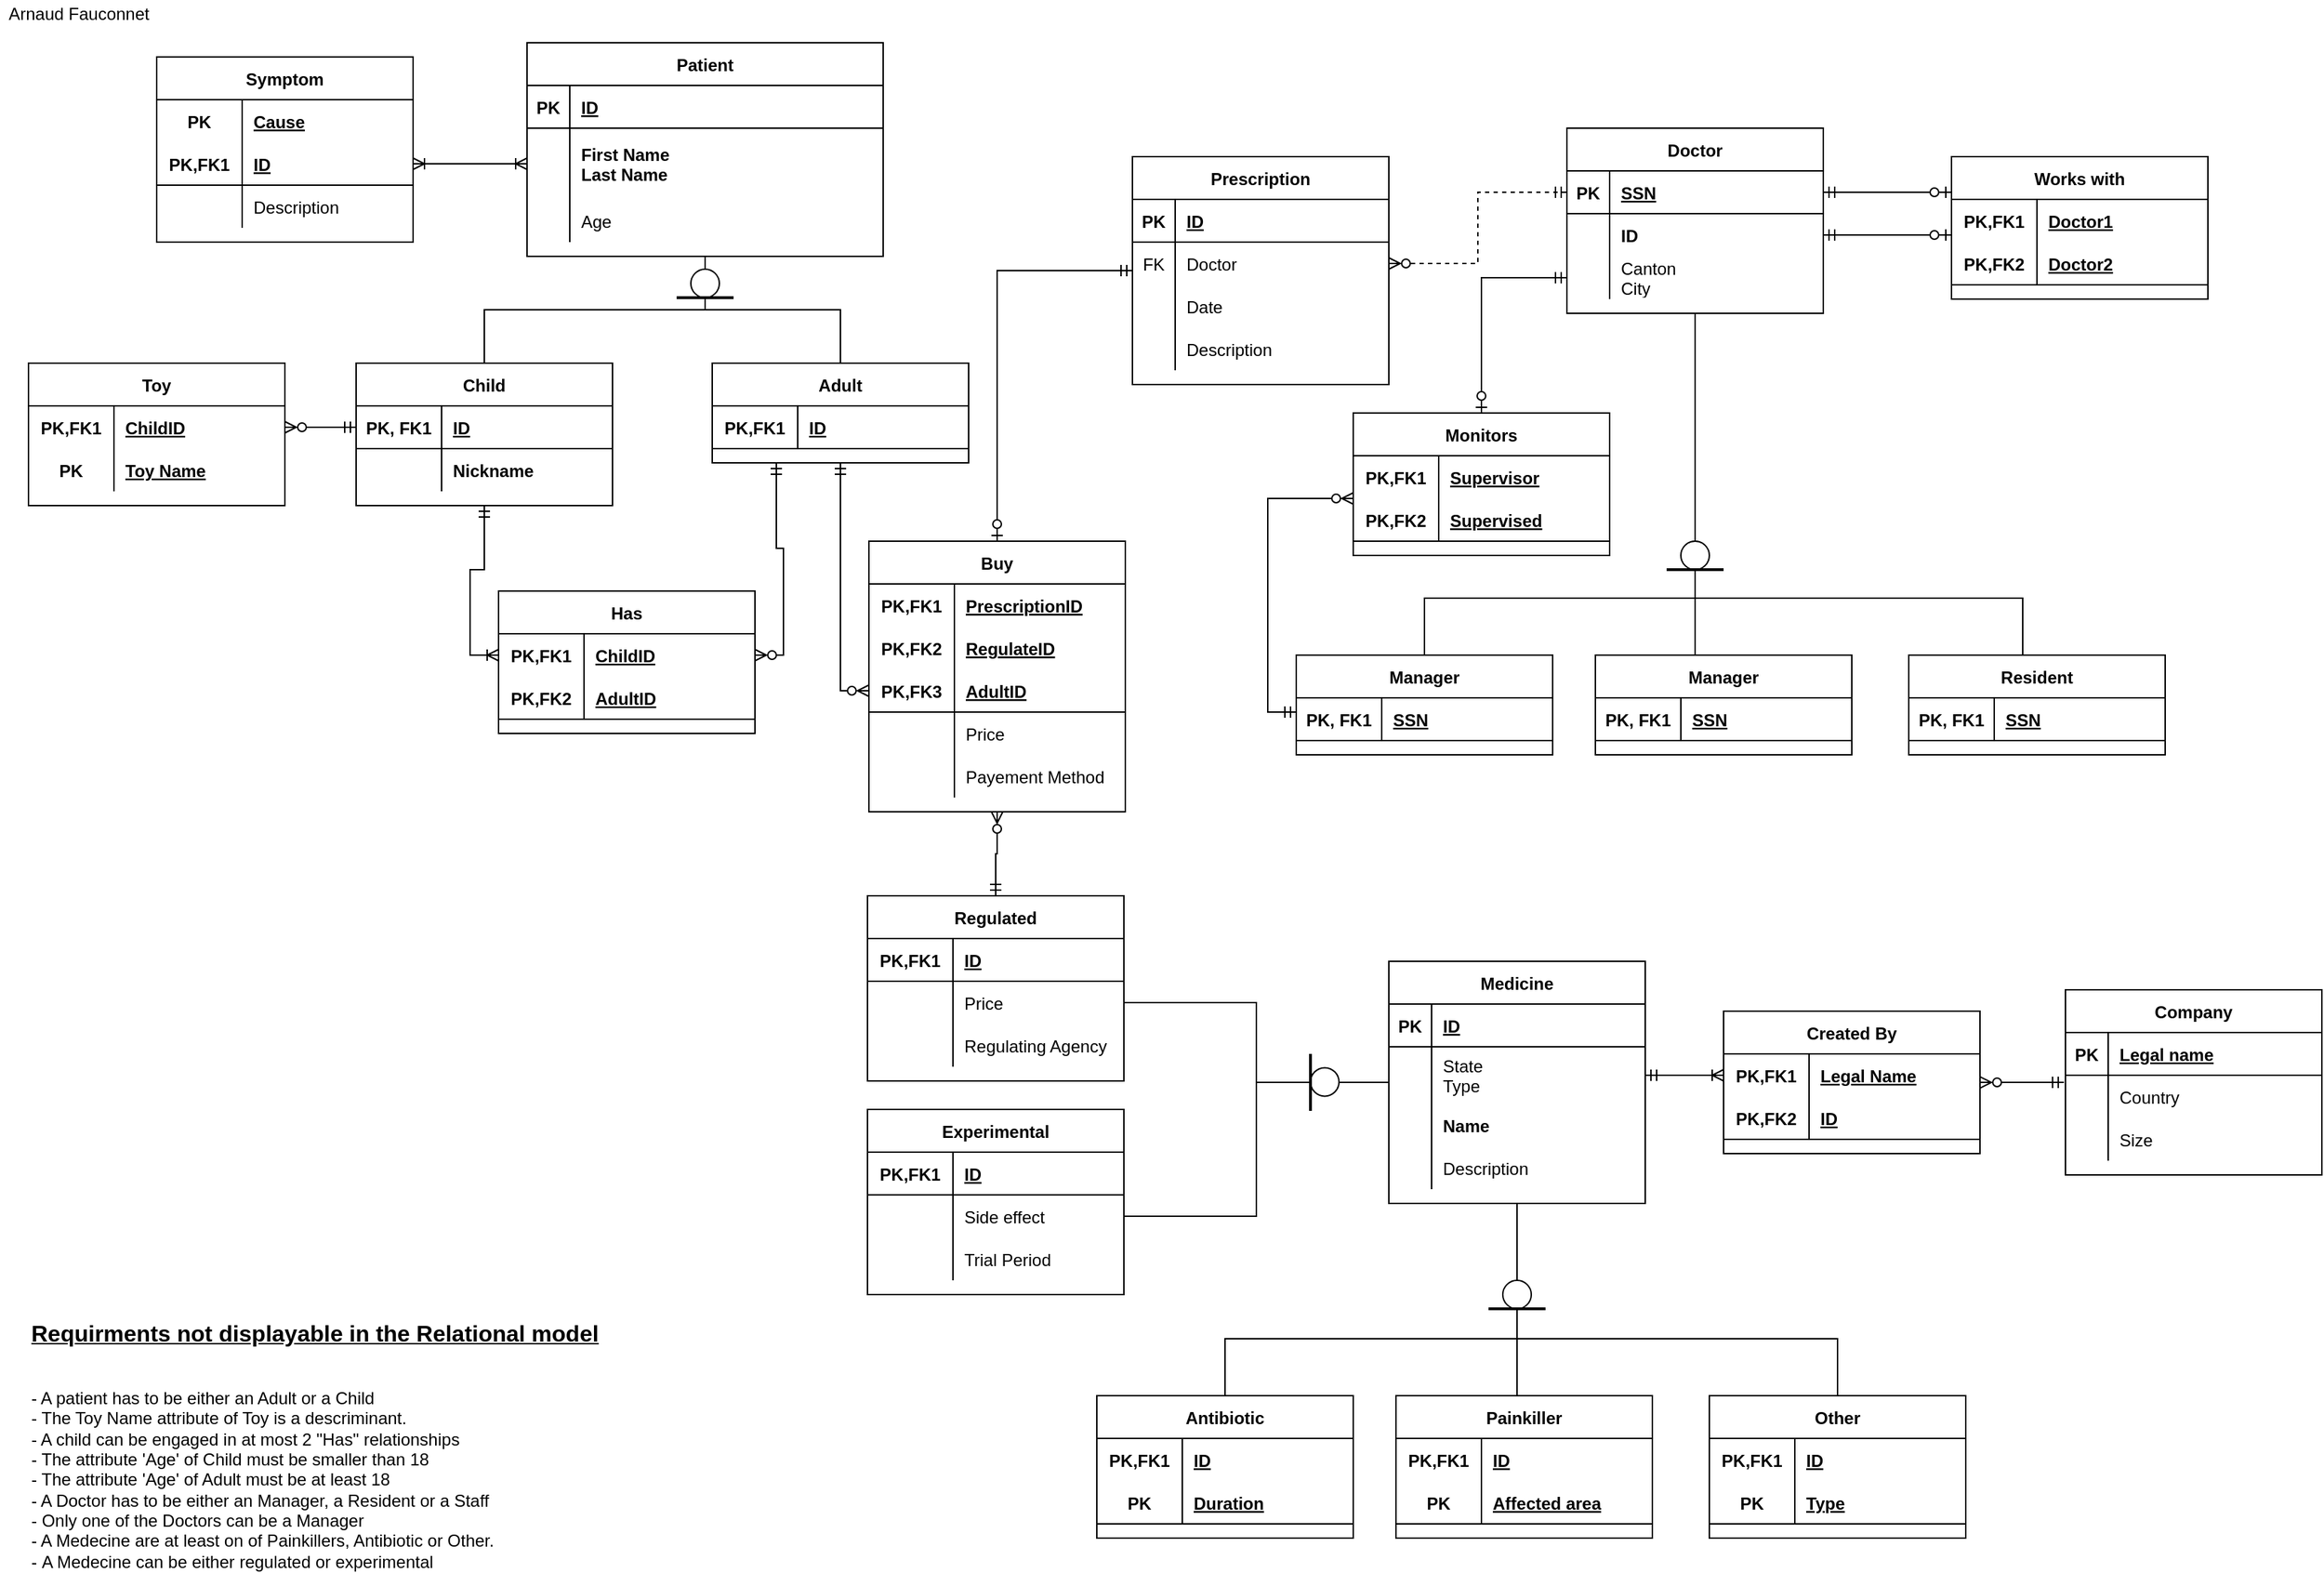 <mxfile version="17.1.2" type="github">
  <diagram id="R2lEEEUBdFMjLlhIrx00" name="Page-1">
    <mxGraphModel dx="1276" dy="443" grid="1" gridSize="10" guides="1" tooltips="1" connect="1" arrows="1" fold="1" page="1" pageScale="1" pageWidth="1654" pageHeight="1169" math="0" shadow="0" extFonts="Permanent Marker^https://fonts.googleapis.com/css?family=Permanent+Marker">
      <root>
        <mxCell id="0" />
        <mxCell id="1" parent="0" />
        <mxCell id="C-vyLk0tnHw3VtMMgP7b-23" value="Patient" style="shape=table;startSize=30;container=1;collapsible=1;childLayout=tableLayout;fixedRows=1;rowLines=0;fontStyle=1;align=center;resizeLast=1;" parent="1" vertex="1">
          <mxGeometry x="380" y="40" width="250" height="150" as="geometry" />
        </mxCell>
        <mxCell id="C-vyLk0tnHw3VtMMgP7b-24" value="" style="shape=partialRectangle;collapsible=0;dropTarget=0;pointerEvents=0;fillColor=none;points=[[0,0.5],[1,0.5]];portConstraint=eastwest;top=0;left=0;right=0;bottom=1;" parent="C-vyLk0tnHw3VtMMgP7b-23" vertex="1">
          <mxGeometry y="30" width="250" height="30" as="geometry" />
        </mxCell>
        <mxCell id="C-vyLk0tnHw3VtMMgP7b-25" value="PK" style="shape=partialRectangle;overflow=hidden;connectable=0;fillColor=none;top=0;left=0;bottom=0;right=0;fontStyle=1;" parent="C-vyLk0tnHw3VtMMgP7b-24" vertex="1">
          <mxGeometry width="30" height="30" as="geometry">
            <mxRectangle width="30" height="30" as="alternateBounds" />
          </mxGeometry>
        </mxCell>
        <mxCell id="C-vyLk0tnHw3VtMMgP7b-26" value="ID" style="shape=partialRectangle;overflow=hidden;connectable=0;fillColor=none;top=0;left=0;bottom=0;right=0;align=left;spacingLeft=6;fontStyle=5;" parent="C-vyLk0tnHw3VtMMgP7b-24" vertex="1">
          <mxGeometry x="30" width="220" height="30" as="geometry">
            <mxRectangle width="220" height="30" as="alternateBounds" />
          </mxGeometry>
        </mxCell>
        <mxCell id="C-vyLk0tnHw3VtMMgP7b-27" value="" style="shape=partialRectangle;collapsible=0;dropTarget=0;pointerEvents=0;fillColor=none;points=[[0,0.5],[1,0.5]];portConstraint=eastwest;top=0;left=0;right=0;bottom=0;" parent="C-vyLk0tnHw3VtMMgP7b-23" vertex="1">
          <mxGeometry y="60" width="250" height="50" as="geometry" />
        </mxCell>
        <mxCell id="C-vyLk0tnHw3VtMMgP7b-28" value="" style="shape=partialRectangle;overflow=hidden;connectable=0;fillColor=none;top=0;left=0;bottom=0;right=0;" parent="C-vyLk0tnHw3VtMMgP7b-27" vertex="1">
          <mxGeometry width="30" height="50" as="geometry">
            <mxRectangle width="30" height="50" as="alternateBounds" />
          </mxGeometry>
        </mxCell>
        <mxCell id="C-vyLk0tnHw3VtMMgP7b-29" value="First Name&#xa;Last Name" style="shape=partialRectangle;overflow=hidden;connectable=0;fillColor=none;top=0;left=0;bottom=0;right=0;align=left;spacingLeft=6;fontStyle=1" parent="C-vyLk0tnHw3VtMMgP7b-27" vertex="1">
          <mxGeometry x="30" width="220" height="50" as="geometry">
            <mxRectangle width="220" height="50" as="alternateBounds" />
          </mxGeometry>
        </mxCell>
        <mxCell id="cKqCetiXLwIk9B-9njqK-66" value="" style="shape=tableRow;horizontal=0;startSize=0;swimlaneHead=0;swimlaneBody=0;fillColor=none;collapsible=0;dropTarget=0;points=[[0,0.5],[1,0.5]];portConstraint=eastwest;top=0;left=0;right=0;bottom=0;" parent="C-vyLk0tnHw3VtMMgP7b-23" vertex="1">
          <mxGeometry y="110" width="250" height="30" as="geometry" />
        </mxCell>
        <mxCell id="cKqCetiXLwIk9B-9njqK-67" value="    " style="shape=partialRectangle;connectable=0;fillColor=none;top=0;left=0;bottom=0;right=0;editable=1;overflow=hidden;" parent="cKqCetiXLwIk9B-9njqK-66" vertex="1">
          <mxGeometry width="30" height="30" as="geometry">
            <mxRectangle width="30" height="30" as="alternateBounds" />
          </mxGeometry>
        </mxCell>
        <mxCell id="cKqCetiXLwIk9B-9njqK-68" value="Age" style="shape=partialRectangle;connectable=0;fillColor=none;top=0;left=0;bottom=0;right=0;align=left;spacingLeft=6;overflow=hidden;" parent="cKqCetiXLwIk9B-9njqK-66" vertex="1">
          <mxGeometry x="30" width="220" height="30" as="geometry">
            <mxRectangle width="220" height="30" as="alternateBounds" />
          </mxGeometry>
        </mxCell>
        <mxCell id="cKqCetiXLwIk9B-9njqK-52" value="Symptom" style="shape=table;startSize=30;container=1;collapsible=1;childLayout=tableLayout;fixedRows=1;rowLines=0;fontStyle=1;align=center;resizeLast=1;" parent="1" vertex="1">
          <mxGeometry x="120" y="50" width="180" height="130" as="geometry" />
        </mxCell>
        <mxCell id="cKqCetiXLwIk9B-9njqK-53" value="" style="shape=tableRow;horizontal=0;startSize=0;swimlaneHead=0;swimlaneBody=0;fillColor=none;collapsible=0;dropTarget=0;points=[[0,0.5],[1,0.5]];portConstraint=eastwest;top=0;left=0;right=0;bottom=0;" parent="cKqCetiXLwIk9B-9njqK-52" vertex="1">
          <mxGeometry y="30" width="180" height="30" as="geometry" />
        </mxCell>
        <mxCell id="cKqCetiXLwIk9B-9njqK-54" value="PK" style="shape=partialRectangle;connectable=0;fillColor=none;top=0;left=0;bottom=0;right=0;fontStyle=1;overflow=hidden;" parent="cKqCetiXLwIk9B-9njqK-53" vertex="1">
          <mxGeometry width="60" height="30" as="geometry">
            <mxRectangle width="60" height="30" as="alternateBounds" />
          </mxGeometry>
        </mxCell>
        <mxCell id="cKqCetiXLwIk9B-9njqK-55" value="Cause" style="shape=partialRectangle;connectable=0;fillColor=none;top=0;left=0;bottom=0;right=0;align=left;spacingLeft=6;fontStyle=5;overflow=hidden;" parent="cKqCetiXLwIk9B-9njqK-53" vertex="1">
          <mxGeometry x="60" width="120" height="30" as="geometry">
            <mxRectangle width="120" height="30" as="alternateBounds" />
          </mxGeometry>
        </mxCell>
        <mxCell id="cKqCetiXLwIk9B-9njqK-56" value="" style="shape=tableRow;horizontal=0;startSize=0;swimlaneHead=0;swimlaneBody=0;fillColor=none;collapsible=0;dropTarget=0;points=[[0,0.5],[1,0.5]];portConstraint=eastwest;top=0;left=0;right=0;bottom=1;" parent="cKqCetiXLwIk9B-9njqK-52" vertex="1">
          <mxGeometry y="60" width="180" height="30" as="geometry" />
        </mxCell>
        <mxCell id="cKqCetiXLwIk9B-9njqK-57" value="PK,FK1" style="shape=partialRectangle;connectable=0;fillColor=none;top=0;left=0;bottom=0;right=0;fontStyle=1;overflow=hidden;" parent="cKqCetiXLwIk9B-9njqK-56" vertex="1">
          <mxGeometry width="60" height="30" as="geometry">
            <mxRectangle width="60" height="30" as="alternateBounds" />
          </mxGeometry>
        </mxCell>
        <mxCell id="cKqCetiXLwIk9B-9njqK-58" value="ID" style="shape=partialRectangle;connectable=0;fillColor=none;top=0;left=0;bottom=0;right=0;align=left;spacingLeft=6;fontStyle=5;overflow=hidden;" parent="cKqCetiXLwIk9B-9njqK-56" vertex="1">
          <mxGeometry x="60" width="120" height="30" as="geometry">
            <mxRectangle width="120" height="30" as="alternateBounds" />
          </mxGeometry>
        </mxCell>
        <mxCell id="cKqCetiXLwIk9B-9njqK-59" value="" style="shape=tableRow;horizontal=0;startSize=0;swimlaneHead=0;swimlaneBody=0;fillColor=none;collapsible=0;dropTarget=0;points=[[0,0.5],[1,0.5]];portConstraint=eastwest;top=0;left=0;right=0;bottom=0;" parent="cKqCetiXLwIk9B-9njqK-52" vertex="1">
          <mxGeometry y="90" width="180" height="30" as="geometry" />
        </mxCell>
        <mxCell id="cKqCetiXLwIk9B-9njqK-60" value="" style="shape=partialRectangle;connectable=0;fillColor=none;top=0;left=0;bottom=0;right=0;editable=1;overflow=hidden;" parent="cKqCetiXLwIk9B-9njqK-59" vertex="1">
          <mxGeometry width="60" height="30" as="geometry">
            <mxRectangle width="60" height="30" as="alternateBounds" />
          </mxGeometry>
        </mxCell>
        <mxCell id="cKqCetiXLwIk9B-9njqK-61" value="Description" style="shape=partialRectangle;connectable=0;fillColor=none;top=0;left=0;bottom=0;right=0;align=left;spacingLeft=6;overflow=hidden;" parent="cKqCetiXLwIk9B-9njqK-59" vertex="1">
          <mxGeometry x="60" width="120" height="30" as="geometry">
            <mxRectangle width="120" height="30" as="alternateBounds" />
          </mxGeometry>
        </mxCell>
        <mxCell id="cKqCetiXLwIk9B-9njqK-65" value="" style="edgeStyle=entityRelationEdgeStyle;fontSize=12;html=1;endArrow=ERoneToMany;endFill=0;rounded=0;entryX=1;entryY=0.5;entryDx=0;entryDy=0;startArrow=ERoneToMany;startFill=0;exitX=0;exitY=0.5;exitDx=0;exitDy=0;" parent="1" source="C-vyLk0tnHw3VtMMgP7b-27" target="cKqCetiXLwIk9B-9njqK-56" edge="1">
          <mxGeometry width="100" height="100" relative="1" as="geometry">
            <mxPoint x="460" y="120" as="sourcePoint" />
            <mxPoint x="460" y="40" as="targetPoint" />
          </mxGeometry>
        </mxCell>
        <mxCell id="7uttXcWnMjAp7hEi08gL-37" style="edgeStyle=orthogonalEdgeStyle;rounded=0;orthogonalLoop=1;jettySize=auto;html=1;entryX=0.5;entryY=1;entryDx=0;entryDy=0;startArrow=none;startFill=0;endArrow=none;endFill=0;" edge="1" parent="1" source="cKqCetiXLwIk9B-9njqK-82" target="C-vyLk0tnHw3VtMMgP7b-23">
          <mxGeometry relative="1" as="geometry" />
        </mxCell>
        <mxCell id="cKqCetiXLwIk9B-9njqK-82" value="Child" style="shape=table;startSize=30;container=1;collapsible=1;childLayout=tableLayout;fixedRows=1;rowLines=0;fontStyle=1;align=center;resizeLast=1;" parent="1" vertex="1">
          <mxGeometry x="260" y="265" width="180" height="100" as="geometry" />
        </mxCell>
        <mxCell id="cKqCetiXLwIk9B-9njqK-83" value="" style="shape=tableRow;horizontal=0;startSize=0;swimlaneHead=0;swimlaneBody=0;fillColor=none;collapsible=0;dropTarget=0;points=[[0,0.5],[1,0.5]];portConstraint=eastwest;top=0;left=0;right=0;bottom=1;" parent="cKqCetiXLwIk9B-9njqK-82" vertex="1">
          <mxGeometry y="30" width="180" height="30" as="geometry" />
        </mxCell>
        <mxCell id="cKqCetiXLwIk9B-9njqK-84" value="PK, FK1" style="shape=partialRectangle;connectable=0;fillColor=none;top=0;left=0;bottom=0;right=0;fontStyle=1;overflow=hidden;" parent="cKqCetiXLwIk9B-9njqK-83" vertex="1">
          <mxGeometry width="60" height="30" as="geometry">
            <mxRectangle width="60" height="30" as="alternateBounds" />
          </mxGeometry>
        </mxCell>
        <mxCell id="cKqCetiXLwIk9B-9njqK-85" value="ID" style="shape=partialRectangle;connectable=0;fillColor=none;top=0;left=0;bottom=0;right=0;align=left;spacingLeft=6;fontStyle=5;overflow=hidden;" parent="cKqCetiXLwIk9B-9njqK-83" vertex="1">
          <mxGeometry x="60" width="120" height="30" as="geometry">
            <mxRectangle width="120" height="30" as="alternateBounds" />
          </mxGeometry>
        </mxCell>
        <mxCell id="cKqCetiXLwIk9B-9njqK-89" value="" style="shape=tableRow;horizontal=0;startSize=0;swimlaneHead=0;swimlaneBody=0;fillColor=none;collapsible=0;dropTarget=0;points=[[0,0.5],[1,0.5]];portConstraint=eastwest;top=0;left=0;right=0;bottom=0;" parent="cKqCetiXLwIk9B-9njqK-82" vertex="1">
          <mxGeometry y="60" width="180" height="30" as="geometry" />
        </mxCell>
        <mxCell id="cKqCetiXLwIk9B-9njqK-90" value="" style="shape=partialRectangle;connectable=0;fillColor=none;top=0;left=0;bottom=0;right=0;editable=1;overflow=hidden;" parent="cKqCetiXLwIk9B-9njqK-89" vertex="1">
          <mxGeometry width="60" height="30" as="geometry">
            <mxRectangle width="60" height="30" as="alternateBounds" />
          </mxGeometry>
        </mxCell>
        <mxCell id="cKqCetiXLwIk9B-9njqK-91" value="Nickname" style="shape=partialRectangle;connectable=0;fillColor=none;top=0;left=0;bottom=0;right=0;align=left;spacingLeft=6;overflow=hidden;fontStyle=1" parent="cKqCetiXLwIk9B-9njqK-89" vertex="1">
          <mxGeometry x="60" width="120" height="30" as="geometry">
            <mxRectangle width="120" height="30" as="alternateBounds" />
          </mxGeometry>
        </mxCell>
        <mxCell id="cKqCetiXLwIk9B-9njqK-98" value="Toy" style="shape=table;startSize=30;container=1;collapsible=1;childLayout=tableLayout;fixedRows=1;rowLines=0;fontStyle=1;align=center;resizeLast=1;" parent="1" vertex="1">
          <mxGeometry x="30" y="265" width="180" height="100" as="geometry" />
        </mxCell>
        <mxCell id="cKqCetiXLwIk9B-9njqK-99" value="" style="shape=tableRow;horizontal=0;startSize=0;swimlaneHead=0;swimlaneBody=0;fillColor=none;collapsible=0;dropTarget=0;points=[[0,0.5],[1,0.5]];portConstraint=eastwest;top=0;left=0;right=0;bottom=0;" parent="cKqCetiXLwIk9B-9njqK-98" vertex="1">
          <mxGeometry y="30" width="180" height="30" as="geometry" />
        </mxCell>
        <mxCell id="cKqCetiXLwIk9B-9njqK-100" value="PK,FK1" style="shape=partialRectangle;connectable=0;fillColor=none;top=0;left=0;bottom=0;right=0;fontStyle=1;overflow=hidden;" parent="cKqCetiXLwIk9B-9njqK-99" vertex="1">
          <mxGeometry width="60" height="30" as="geometry">
            <mxRectangle width="60" height="30" as="alternateBounds" />
          </mxGeometry>
        </mxCell>
        <mxCell id="cKqCetiXLwIk9B-9njqK-101" value="ChildID" style="shape=partialRectangle;connectable=0;fillColor=none;top=0;left=0;bottom=0;right=0;align=left;spacingLeft=6;fontStyle=5;overflow=hidden;" parent="cKqCetiXLwIk9B-9njqK-99" vertex="1">
          <mxGeometry x="60" width="120" height="30" as="geometry">
            <mxRectangle width="120" height="30" as="alternateBounds" />
          </mxGeometry>
        </mxCell>
        <mxCell id="cKqCetiXLwIk9B-9njqK-102" value="" style="shape=tableRow;horizontal=0;startSize=0;swimlaneHead=0;swimlaneBody=0;fillColor=none;collapsible=0;dropTarget=0;points=[[0,0.5],[1,0.5]];portConstraint=eastwest;top=0;left=0;right=0;bottom=1;strokeColor=none;" parent="cKqCetiXLwIk9B-9njqK-98" vertex="1">
          <mxGeometry y="60" width="180" height="30" as="geometry" />
        </mxCell>
        <mxCell id="cKqCetiXLwIk9B-9njqK-103" value="PK" style="shape=partialRectangle;connectable=0;fillColor=none;top=0;left=0;bottom=0;right=0;fontStyle=1;overflow=hidden;" parent="cKqCetiXLwIk9B-9njqK-102" vertex="1">
          <mxGeometry width="60" height="30" as="geometry">
            <mxRectangle width="60" height="30" as="alternateBounds" />
          </mxGeometry>
        </mxCell>
        <mxCell id="cKqCetiXLwIk9B-9njqK-104" value="Toy Name" style="shape=partialRectangle;connectable=0;fillColor=none;top=0;left=0;bottom=0;right=0;align=left;spacingLeft=6;fontStyle=5;overflow=hidden;" parent="cKqCetiXLwIk9B-9njqK-102" vertex="1">
          <mxGeometry x="60" width="120" height="30" as="geometry">
            <mxRectangle width="120" height="30" as="alternateBounds" />
          </mxGeometry>
        </mxCell>
        <mxCell id="cKqCetiXLwIk9B-9njqK-111" style="edgeStyle=orthogonalEdgeStyle;rounded=0;orthogonalLoop=1;jettySize=auto;html=1;startArrow=ERzeroToMany;startFill=0;endArrow=ERmandOne;endFill=0;entryX=0;entryY=0.5;entryDx=0;entryDy=0;" parent="1" source="cKqCetiXLwIk9B-9njqK-99" target="cKqCetiXLwIk9B-9njqK-83" edge="1">
          <mxGeometry relative="1" as="geometry">
            <mxPoint x="250" y="315" as="targetPoint" />
          </mxGeometry>
        </mxCell>
        <mxCell id="cKqCetiXLwIk9B-9njqK-333" style="edgeStyle=orthogonalEdgeStyle;rounded=0;orthogonalLoop=1;jettySize=auto;html=1;entryX=0;entryY=0.5;entryDx=0;entryDy=0;startArrow=ERmandOne;startFill=0;endArrow=ERzeroToMany;endFill=0;" parent="1" source="cKqCetiXLwIk9B-9njqK-138" target="cKqCetiXLwIk9B-9njqK-320" edge="1">
          <mxGeometry relative="1" as="geometry" />
        </mxCell>
        <mxCell id="7uttXcWnMjAp7hEi08gL-38" style="edgeStyle=orthogonalEdgeStyle;rounded=0;orthogonalLoop=1;jettySize=auto;html=1;entryX=0.5;entryY=1;entryDx=0;entryDy=0;startArrow=none;startFill=0;endArrow=none;endFill=0;" edge="1" parent="1" source="cKqCetiXLwIk9B-9njqK-138" target="C-vyLk0tnHw3VtMMgP7b-23">
          <mxGeometry relative="1" as="geometry" />
        </mxCell>
        <mxCell id="cKqCetiXLwIk9B-9njqK-138" value="Adult" style="shape=table;startSize=30;container=1;collapsible=1;childLayout=tableLayout;fixedRows=1;rowLines=0;fontStyle=1;align=center;resizeLast=1;" parent="1" vertex="1">
          <mxGeometry x="510" y="265" width="180" height="70" as="geometry" />
        </mxCell>
        <mxCell id="cKqCetiXLwIk9B-9njqK-139" value="" style="shape=tableRow;horizontal=0;startSize=0;swimlaneHead=0;swimlaneBody=0;fillColor=none;collapsible=0;dropTarget=0;points=[[0,0.5],[1,0.5]];portConstraint=eastwest;top=0;left=0;right=0;bottom=1;" parent="cKqCetiXLwIk9B-9njqK-138" vertex="1">
          <mxGeometry y="30" width="180" height="30" as="geometry" />
        </mxCell>
        <mxCell id="cKqCetiXLwIk9B-9njqK-140" value="PK,FK1" style="shape=partialRectangle;connectable=0;fillColor=none;top=0;left=0;bottom=0;right=0;fontStyle=1;overflow=hidden;" parent="cKqCetiXLwIk9B-9njqK-139" vertex="1">
          <mxGeometry width="60" height="30" as="geometry">
            <mxRectangle width="60" height="30" as="alternateBounds" />
          </mxGeometry>
        </mxCell>
        <mxCell id="cKqCetiXLwIk9B-9njqK-141" value="ID" style="shape=partialRectangle;connectable=0;fillColor=none;top=0;left=0;bottom=0;right=0;align=left;spacingLeft=6;fontStyle=5;overflow=hidden;" parent="cKqCetiXLwIk9B-9njqK-139" vertex="1">
          <mxGeometry x="60" width="120" height="30" as="geometry">
            <mxRectangle width="120" height="30" as="alternateBounds" />
          </mxGeometry>
        </mxCell>
        <mxCell id="7uttXcWnMjAp7hEi08gL-46" style="edgeStyle=orthogonalEdgeStyle;rounded=0;orthogonalLoop=1;jettySize=auto;html=1;entryX=1;entryY=0.5;entryDx=0;entryDy=0;startArrow=none;startFill=0;endArrow=none;endFill=0;" edge="1" parent="1" source="cKqCetiXLwIk9B-9njqK-151" target="cKqCetiXLwIk9B-9njqK-237">
          <mxGeometry relative="1" as="geometry" />
        </mxCell>
        <mxCell id="7uttXcWnMjAp7hEi08gL-47" style="edgeStyle=orthogonalEdgeStyle;rounded=0;orthogonalLoop=1;jettySize=auto;html=1;entryX=1;entryY=0.5;entryDx=0;entryDy=0;startArrow=none;startFill=0;endArrow=none;endFill=0;" edge="1" parent="1" source="cKqCetiXLwIk9B-9njqK-151" target="cKqCetiXLwIk9B-9njqK-230">
          <mxGeometry relative="1" as="geometry" />
        </mxCell>
        <mxCell id="cKqCetiXLwIk9B-9njqK-151" value="Medicine" style="shape=table;startSize=30;container=1;collapsible=1;childLayout=tableLayout;fixedRows=1;rowLines=0;fontStyle=1;align=center;resizeLast=1;" parent="1" vertex="1">
          <mxGeometry x="985" y="685" width="180" height="170" as="geometry" />
        </mxCell>
        <mxCell id="cKqCetiXLwIk9B-9njqK-152" value="" style="shape=tableRow;horizontal=0;startSize=0;swimlaneHead=0;swimlaneBody=0;fillColor=none;collapsible=0;dropTarget=0;points=[[0,0.5],[1,0.5]];portConstraint=eastwest;top=0;left=0;right=0;bottom=1;" parent="cKqCetiXLwIk9B-9njqK-151" vertex="1">
          <mxGeometry y="30" width="180" height="30" as="geometry" />
        </mxCell>
        <mxCell id="cKqCetiXLwIk9B-9njqK-153" value="PK" style="shape=partialRectangle;connectable=0;fillColor=none;top=0;left=0;bottom=0;right=0;fontStyle=1;overflow=hidden;" parent="cKqCetiXLwIk9B-9njqK-152" vertex="1">
          <mxGeometry width="30" height="30" as="geometry">
            <mxRectangle width="30" height="30" as="alternateBounds" />
          </mxGeometry>
        </mxCell>
        <mxCell id="cKqCetiXLwIk9B-9njqK-154" value="ID" style="shape=partialRectangle;connectable=0;fillColor=none;top=0;left=0;bottom=0;right=0;align=left;spacingLeft=6;fontStyle=5;overflow=hidden;" parent="cKqCetiXLwIk9B-9njqK-152" vertex="1">
          <mxGeometry x="30" width="150" height="30" as="geometry">
            <mxRectangle width="150" height="30" as="alternateBounds" />
          </mxGeometry>
        </mxCell>
        <mxCell id="cKqCetiXLwIk9B-9njqK-155" value="" style="shape=tableRow;horizontal=0;startSize=0;swimlaneHead=0;swimlaneBody=0;fillColor=none;collapsible=0;dropTarget=0;points=[[0,0.5],[1,0.5]];portConstraint=eastwest;top=0;left=0;right=0;bottom=0;" parent="cKqCetiXLwIk9B-9njqK-151" vertex="1">
          <mxGeometry y="60" width="180" height="40" as="geometry" />
        </mxCell>
        <mxCell id="cKqCetiXLwIk9B-9njqK-156" value="" style="shape=partialRectangle;connectable=0;fillColor=none;top=0;left=0;bottom=0;right=0;editable=1;overflow=hidden;" parent="cKqCetiXLwIk9B-9njqK-155" vertex="1">
          <mxGeometry width="30" height="40" as="geometry">
            <mxRectangle width="30" height="40" as="alternateBounds" />
          </mxGeometry>
        </mxCell>
        <mxCell id="cKqCetiXLwIk9B-9njqK-157" value="State&#xa;Type" style="shape=partialRectangle;connectable=0;fillColor=none;top=0;left=0;bottom=0;right=0;align=left;spacingLeft=6;overflow=hidden;" parent="cKqCetiXLwIk9B-9njqK-155" vertex="1">
          <mxGeometry x="30" width="150" height="40" as="geometry">
            <mxRectangle width="150" height="40" as="alternateBounds" />
          </mxGeometry>
        </mxCell>
        <mxCell id="cKqCetiXLwIk9B-9njqK-158" value="" style="shape=tableRow;horizontal=0;startSize=0;swimlaneHead=0;swimlaneBody=0;fillColor=none;collapsible=0;dropTarget=0;points=[[0,0.5],[1,0.5]];portConstraint=eastwest;top=0;left=0;right=0;bottom=0;" parent="cKqCetiXLwIk9B-9njqK-151" vertex="1">
          <mxGeometry y="100" width="180" height="30" as="geometry" />
        </mxCell>
        <mxCell id="cKqCetiXLwIk9B-9njqK-159" value="" style="shape=partialRectangle;connectable=0;fillColor=none;top=0;left=0;bottom=0;right=0;editable=1;overflow=hidden;" parent="cKqCetiXLwIk9B-9njqK-158" vertex="1">
          <mxGeometry width="30" height="30" as="geometry">
            <mxRectangle width="30" height="30" as="alternateBounds" />
          </mxGeometry>
        </mxCell>
        <mxCell id="cKqCetiXLwIk9B-9njqK-160" value="Name" style="shape=partialRectangle;connectable=0;fillColor=none;top=0;left=0;bottom=0;right=0;align=left;spacingLeft=6;overflow=hidden;fontStyle=1" parent="cKqCetiXLwIk9B-9njqK-158" vertex="1">
          <mxGeometry x="30" width="150" height="30" as="geometry">
            <mxRectangle width="150" height="30" as="alternateBounds" />
          </mxGeometry>
        </mxCell>
        <mxCell id="cKqCetiXLwIk9B-9njqK-168" value="" style="shape=tableRow;horizontal=0;startSize=0;swimlaneHead=0;swimlaneBody=0;fillColor=none;collapsible=0;dropTarget=0;points=[[0,0.5],[1,0.5]];portConstraint=eastwest;top=0;left=0;right=0;bottom=0;" parent="cKqCetiXLwIk9B-9njqK-151" vertex="1">
          <mxGeometry y="130" width="180" height="30" as="geometry" />
        </mxCell>
        <mxCell id="cKqCetiXLwIk9B-9njqK-169" value="" style="shape=partialRectangle;connectable=0;fillColor=none;top=0;left=0;bottom=0;right=0;editable=1;overflow=hidden;" parent="cKqCetiXLwIk9B-9njqK-168" vertex="1">
          <mxGeometry width="30" height="30" as="geometry">
            <mxRectangle width="30" height="30" as="alternateBounds" />
          </mxGeometry>
        </mxCell>
        <mxCell id="cKqCetiXLwIk9B-9njqK-170" value="Description" style="shape=partialRectangle;connectable=0;fillColor=none;top=0;left=0;bottom=0;right=0;align=left;spacingLeft=6;overflow=hidden;" parent="cKqCetiXLwIk9B-9njqK-168" vertex="1">
          <mxGeometry x="30" width="150" height="30" as="geometry">
            <mxRectangle width="150" height="30" as="alternateBounds" />
          </mxGeometry>
        </mxCell>
        <mxCell id="7uttXcWnMjAp7hEi08gL-39" style="edgeStyle=orthogonalEdgeStyle;rounded=0;orthogonalLoop=1;jettySize=auto;html=1;entryX=0.5;entryY=1;entryDx=0;entryDy=0;startArrow=none;startFill=0;endArrow=none;endFill=0;" edge="1" parent="1" source="cKqCetiXLwIk9B-9njqK-171" target="cKqCetiXLwIk9B-9njqK-151">
          <mxGeometry relative="1" as="geometry">
            <Array as="points">
              <mxPoint x="870" y="950" />
              <mxPoint x="1075" y="950" />
            </Array>
          </mxGeometry>
        </mxCell>
        <mxCell id="cKqCetiXLwIk9B-9njqK-171" value="Antibiotic" style="shape=table;startSize=30;container=1;collapsible=1;childLayout=tableLayout;fixedRows=1;rowLines=0;fontStyle=1;align=center;resizeLast=1;" parent="1" vertex="1">
          <mxGeometry x="780" y="990" width="180" height="100" as="geometry" />
        </mxCell>
        <mxCell id="cKqCetiXLwIk9B-9njqK-172" value="" style="shape=tableRow;horizontal=0;startSize=0;swimlaneHead=0;swimlaneBody=0;fillColor=none;collapsible=0;dropTarget=0;points=[[0,0.5],[1,0.5]];portConstraint=eastwest;top=0;left=0;right=0;bottom=0;" parent="cKqCetiXLwIk9B-9njqK-171" vertex="1">
          <mxGeometry y="30" width="180" height="30" as="geometry" />
        </mxCell>
        <mxCell id="cKqCetiXLwIk9B-9njqK-173" value="PK,FK1" style="shape=partialRectangle;connectable=0;fillColor=none;top=0;left=0;bottom=0;right=0;fontStyle=1;overflow=hidden;" parent="cKqCetiXLwIk9B-9njqK-172" vertex="1">
          <mxGeometry width="60" height="30" as="geometry">
            <mxRectangle width="60" height="30" as="alternateBounds" />
          </mxGeometry>
        </mxCell>
        <mxCell id="cKqCetiXLwIk9B-9njqK-174" value="ID" style="shape=partialRectangle;connectable=0;fillColor=none;top=0;left=0;bottom=0;right=0;align=left;spacingLeft=6;fontStyle=5;overflow=hidden;" parent="cKqCetiXLwIk9B-9njqK-172" vertex="1">
          <mxGeometry x="60" width="120" height="30" as="geometry">
            <mxRectangle width="120" height="30" as="alternateBounds" />
          </mxGeometry>
        </mxCell>
        <mxCell id="cKqCetiXLwIk9B-9njqK-175" value="" style="shape=tableRow;horizontal=0;startSize=0;swimlaneHead=0;swimlaneBody=0;fillColor=none;collapsible=0;dropTarget=0;points=[[0,0.5],[1,0.5]];portConstraint=eastwest;top=0;left=0;right=0;bottom=1;" parent="cKqCetiXLwIk9B-9njqK-171" vertex="1">
          <mxGeometry y="60" width="180" height="30" as="geometry" />
        </mxCell>
        <mxCell id="cKqCetiXLwIk9B-9njqK-176" value="PK" style="shape=partialRectangle;connectable=0;fillColor=none;top=0;left=0;bottom=0;right=0;fontStyle=1;overflow=hidden;" parent="cKqCetiXLwIk9B-9njqK-175" vertex="1">
          <mxGeometry width="60" height="30" as="geometry">
            <mxRectangle width="60" height="30" as="alternateBounds" />
          </mxGeometry>
        </mxCell>
        <mxCell id="cKqCetiXLwIk9B-9njqK-177" value="Duration" style="shape=partialRectangle;connectable=0;fillColor=none;top=0;left=0;bottom=0;right=0;align=left;spacingLeft=6;fontStyle=5;overflow=hidden;" parent="cKqCetiXLwIk9B-9njqK-175" vertex="1">
          <mxGeometry x="60" width="120" height="30" as="geometry">
            <mxRectangle width="120" height="30" as="alternateBounds" />
          </mxGeometry>
        </mxCell>
        <mxCell id="7uttXcWnMjAp7hEi08gL-40" style="edgeStyle=orthogonalEdgeStyle;rounded=0;orthogonalLoop=1;jettySize=auto;html=1;startArrow=none;startFill=0;endArrow=none;endFill=0;entryX=0.5;entryY=1;entryDx=0;entryDy=0;" edge="1" parent="1" source="cKqCetiXLwIk9B-9njqK-184" target="cKqCetiXLwIk9B-9njqK-151">
          <mxGeometry relative="1" as="geometry">
            <mxPoint x="1080" y="860" as="targetPoint" />
            <Array as="points">
              <mxPoint x="1075" y="960" />
              <mxPoint x="1075" y="960" />
            </Array>
          </mxGeometry>
        </mxCell>
        <mxCell id="cKqCetiXLwIk9B-9njqK-184" value="Painkiller" style="shape=table;startSize=30;container=1;collapsible=1;childLayout=tableLayout;fixedRows=1;rowLines=0;fontStyle=1;align=center;resizeLast=1;" parent="1" vertex="1">
          <mxGeometry x="990" y="990" width="180" height="100" as="geometry" />
        </mxCell>
        <mxCell id="cKqCetiXLwIk9B-9njqK-185" value="" style="shape=tableRow;horizontal=0;startSize=0;swimlaneHead=0;swimlaneBody=0;fillColor=none;collapsible=0;dropTarget=0;points=[[0,0.5],[1,0.5]];portConstraint=eastwest;top=0;left=0;right=0;bottom=0;" parent="cKqCetiXLwIk9B-9njqK-184" vertex="1">
          <mxGeometry y="30" width="180" height="30" as="geometry" />
        </mxCell>
        <mxCell id="cKqCetiXLwIk9B-9njqK-186" value="PK,FK1" style="shape=partialRectangle;connectable=0;fillColor=none;top=0;left=0;bottom=0;right=0;fontStyle=1;overflow=hidden;" parent="cKqCetiXLwIk9B-9njqK-185" vertex="1">
          <mxGeometry width="60" height="30" as="geometry">
            <mxRectangle width="60" height="30" as="alternateBounds" />
          </mxGeometry>
        </mxCell>
        <mxCell id="cKqCetiXLwIk9B-9njqK-187" value="ID" style="shape=partialRectangle;connectable=0;fillColor=none;top=0;left=0;bottom=0;right=0;align=left;spacingLeft=6;fontStyle=5;overflow=hidden;" parent="cKqCetiXLwIk9B-9njqK-185" vertex="1">
          <mxGeometry x="60" width="120" height="30" as="geometry">
            <mxRectangle width="120" height="30" as="alternateBounds" />
          </mxGeometry>
        </mxCell>
        <mxCell id="cKqCetiXLwIk9B-9njqK-188" value="" style="shape=tableRow;horizontal=0;startSize=0;swimlaneHead=0;swimlaneBody=0;fillColor=none;collapsible=0;dropTarget=0;points=[[0,0.5],[1,0.5]];portConstraint=eastwest;top=0;left=0;right=0;bottom=1;" parent="cKqCetiXLwIk9B-9njqK-184" vertex="1">
          <mxGeometry y="60" width="180" height="30" as="geometry" />
        </mxCell>
        <mxCell id="cKqCetiXLwIk9B-9njqK-189" value="PK" style="shape=partialRectangle;connectable=0;fillColor=none;top=0;left=0;bottom=0;right=0;fontStyle=1;overflow=hidden;" parent="cKqCetiXLwIk9B-9njqK-188" vertex="1">
          <mxGeometry width="60" height="30" as="geometry">
            <mxRectangle width="60" height="30" as="alternateBounds" />
          </mxGeometry>
        </mxCell>
        <mxCell id="cKqCetiXLwIk9B-9njqK-190" value="Affected area" style="shape=partialRectangle;connectable=0;fillColor=none;top=0;left=0;bottom=0;right=0;align=left;spacingLeft=6;fontStyle=5;overflow=hidden;" parent="cKqCetiXLwIk9B-9njqK-188" vertex="1">
          <mxGeometry x="60" width="120" height="30" as="geometry">
            <mxRectangle width="120" height="30" as="alternateBounds" />
          </mxGeometry>
        </mxCell>
        <mxCell id="7uttXcWnMjAp7hEi08gL-42" style="edgeStyle=orthogonalEdgeStyle;rounded=0;orthogonalLoop=1;jettySize=auto;html=1;entryX=0.5;entryY=1;entryDx=0;entryDy=0;startArrow=none;startFill=0;endArrow=none;endFill=0;" edge="1" parent="1" source="cKqCetiXLwIk9B-9njqK-191" target="cKqCetiXLwIk9B-9njqK-151">
          <mxGeometry relative="1" as="geometry">
            <Array as="points">
              <mxPoint x="1300" y="950" />
              <mxPoint x="1075" y="950" />
            </Array>
          </mxGeometry>
        </mxCell>
        <mxCell id="cKqCetiXLwIk9B-9njqK-191" value="Other" style="shape=table;startSize=30;container=1;collapsible=1;childLayout=tableLayout;fixedRows=1;rowLines=0;fontStyle=1;align=center;resizeLast=1;" parent="1" vertex="1">
          <mxGeometry x="1210" y="990" width="180" height="100" as="geometry" />
        </mxCell>
        <mxCell id="cKqCetiXLwIk9B-9njqK-192" value="" style="shape=tableRow;horizontal=0;startSize=0;swimlaneHead=0;swimlaneBody=0;fillColor=none;collapsible=0;dropTarget=0;points=[[0,0.5],[1,0.5]];portConstraint=eastwest;top=0;left=0;right=0;bottom=0;" parent="cKqCetiXLwIk9B-9njqK-191" vertex="1">
          <mxGeometry y="30" width="180" height="30" as="geometry" />
        </mxCell>
        <mxCell id="cKqCetiXLwIk9B-9njqK-193" value="PK,FK1" style="shape=partialRectangle;connectable=0;fillColor=none;top=0;left=0;bottom=0;right=0;fontStyle=1;overflow=hidden;" parent="cKqCetiXLwIk9B-9njqK-192" vertex="1">
          <mxGeometry width="60" height="30" as="geometry">
            <mxRectangle width="60" height="30" as="alternateBounds" />
          </mxGeometry>
        </mxCell>
        <mxCell id="cKqCetiXLwIk9B-9njqK-194" value="ID" style="shape=partialRectangle;connectable=0;fillColor=none;top=0;left=0;bottom=0;right=0;align=left;spacingLeft=6;fontStyle=5;overflow=hidden;" parent="cKqCetiXLwIk9B-9njqK-192" vertex="1">
          <mxGeometry x="60" width="120" height="30" as="geometry">
            <mxRectangle width="120" height="30" as="alternateBounds" />
          </mxGeometry>
        </mxCell>
        <mxCell id="cKqCetiXLwIk9B-9njqK-195" value="" style="shape=tableRow;horizontal=0;startSize=0;swimlaneHead=0;swimlaneBody=0;fillColor=none;collapsible=0;dropTarget=0;points=[[0,0.5],[1,0.5]];portConstraint=eastwest;top=0;left=0;right=0;bottom=1;" parent="cKqCetiXLwIk9B-9njqK-191" vertex="1">
          <mxGeometry y="60" width="180" height="30" as="geometry" />
        </mxCell>
        <mxCell id="cKqCetiXLwIk9B-9njqK-196" value="PK" style="shape=partialRectangle;connectable=0;fillColor=none;top=0;left=0;bottom=0;right=0;fontStyle=1;overflow=hidden;" parent="cKqCetiXLwIk9B-9njqK-195" vertex="1">
          <mxGeometry width="60" height="30" as="geometry">
            <mxRectangle width="60" height="30" as="alternateBounds" />
          </mxGeometry>
        </mxCell>
        <mxCell id="cKqCetiXLwIk9B-9njqK-197" value="Type" style="shape=partialRectangle;connectable=0;fillColor=none;top=0;left=0;bottom=0;right=0;align=left;spacingLeft=6;fontStyle=5;overflow=hidden;" parent="cKqCetiXLwIk9B-9njqK-195" vertex="1">
          <mxGeometry x="60" width="120" height="30" as="geometry">
            <mxRectangle width="120" height="30" as="alternateBounds" />
          </mxGeometry>
        </mxCell>
        <mxCell id="cKqCetiXLwIk9B-9njqK-198" value="Company" style="shape=table;startSize=30;container=1;collapsible=1;childLayout=tableLayout;fixedRows=1;rowLines=0;fontStyle=1;align=center;resizeLast=1;" parent="1" vertex="1">
          <mxGeometry x="1460" y="705" width="180" height="130" as="geometry" />
        </mxCell>
        <mxCell id="cKqCetiXLwIk9B-9njqK-199" value="" style="shape=tableRow;horizontal=0;startSize=0;swimlaneHead=0;swimlaneBody=0;fillColor=none;collapsible=0;dropTarget=0;points=[[0,0.5],[1,0.5]];portConstraint=eastwest;top=0;left=0;right=0;bottom=1;" parent="cKqCetiXLwIk9B-9njqK-198" vertex="1">
          <mxGeometry y="30" width="180" height="30" as="geometry" />
        </mxCell>
        <mxCell id="cKqCetiXLwIk9B-9njqK-200" value="PK" style="shape=partialRectangle;connectable=0;fillColor=none;top=0;left=0;bottom=0;right=0;fontStyle=1;overflow=hidden;" parent="cKqCetiXLwIk9B-9njqK-199" vertex="1">
          <mxGeometry width="30" height="30" as="geometry">
            <mxRectangle width="30" height="30" as="alternateBounds" />
          </mxGeometry>
        </mxCell>
        <mxCell id="cKqCetiXLwIk9B-9njqK-201" value="Legal name" style="shape=partialRectangle;connectable=0;fillColor=none;top=0;left=0;bottom=0;right=0;align=left;spacingLeft=6;fontStyle=5;overflow=hidden;" parent="cKqCetiXLwIk9B-9njqK-199" vertex="1">
          <mxGeometry x="30" width="150" height="30" as="geometry">
            <mxRectangle width="150" height="30" as="alternateBounds" />
          </mxGeometry>
        </mxCell>
        <mxCell id="cKqCetiXLwIk9B-9njqK-202" value="" style="shape=tableRow;horizontal=0;startSize=0;swimlaneHead=0;swimlaneBody=0;fillColor=none;collapsible=0;dropTarget=0;points=[[0,0.5],[1,0.5]];portConstraint=eastwest;top=0;left=0;right=0;bottom=0;" parent="cKqCetiXLwIk9B-9njqK-198" vertex="1">
          <mxGeometry y="60" width="180" height="30" as="geometry" />
        </mxCell>
        <mxCell id="cKqCetiXLwIk9B-9njqK-203" value="" style="shape=partialRectangle;connectable=0;fillColor=none;top=0;left=0;bottom=0;right=0;editable=1;overflow=hidden;" parent="cKqCetiXLwIk9B-9njqK-202" vertex="1">
          <mxGeometry width="30" height="30" as="geometry">
            <mxRectangle width="30" height="30" as="alternateBounds" />
          </mxGeometry>
        </mxCell>
        <mxCell id="cKqCetiXLwIk9B-9njqK-204" value="Country" style="shape=partialRectangle;connectable=0;fillColor=none;top=0;left=0;bottom=0;right=0;align=left;spacingLeft=6;overflow=hidden;" parent="cKqCetiXLwIk9B-9njqK-202" vertex="1">
          <mxGeometry x="30" width="150" height="30" as="geometry">
            <mxRectangle width="150" height="30" as="alternateBounds" />
          </mxGeometry>
        </mxCell>
        <mxCell id="cKqCetiXLwIk9B-9njqK-205" value="" style="shape=tableRow;horizontal=0;startSize=0;swimlaneHead=0;swimlaneBody=0;fillColor=none;collapsible=0;dropTarget=0;points=[[0,0.5],[1,0.5]];portConstraint=eastwest;top=0;left=0;right=0;bottom=0;" parent="cKqCetiXLwIk9B-9njqK-198" vertex="1">
          <mxGeometry y="90" width="180" height="30" as="geometry" />
        </mxCell>
        <mxCell id="cKqCetiXLwIk9B-9njqK-206" value="" style="shape=partialRectangle;connectable=0;fillColor=none;top=0;left=0;bottom=0;right=0;editable=1;overflow=hidden;" parent="cKqCetiXLwIk9B-9njqK-205" vertex="1">
          <mxGeometry width="30" height="30" as="geometry">
            <mxRectangle width="30" height="30" as="alternateBounds" />
          </mxGeometry>
        </mxCell>
        <mxCell id="cKqCetiXLwIk9B-9njqK-207" value="Size" style="shape=partialRectangle;connectable=0;fillColor=none;top=0;left=0;bottom=0;right=0;align=left;spacingLeft=6;overflow=hidden;" parent="cKqCetiXLwIk9B-9njqK-205" vertex="1">
          <mxGeometry x="30" width="150" height="30" as="geometry">
            <mxRectangle width="150" height="30" as="alternateBounds" />
          </mxGeometry>
        </mxCell>
        <mxCell id="cKqCetiXLwIk9B-9njqK-211" value="Experimental" style="shape=table;startSize=30;container=1;collapsible=1;childLayout=tableLayout;fixedRows=1;rowLines=0;fontStyle=1;align=center;resizeLast=1;" parent="1" vertex="1">
          <mxGeometry x="619" y="789" width="180" height="130" as="geometry" />
        </mxCell>
        <mxCell id="cKqCetiXLwIk9B-9njqK-212" value="" style="shape=tableRow;horizontal=0;startSize=0;swimlaneHead=0;swimlaneBody=0;fillColor=none;collapsible=0;dropTarget=0;points=[[0,0.5],[1,0.5]];portConstraint=eastwest;top=0;left=0;right=0;bottom=1;" parent="cKqCetiXLwIk9B-9njqK-211" vertex="1">
          <mxGeometry y="30" width="180" height="30" as="geometry" />
        </mxCell>
        <mxCell id="cKqCetiXLwIk9B-9njqK-213" value="PK,FK1" style="shape=partialRectangle;connectable=0;fillColor=none;top=0;left=0;bottom=0;right=0;fontStyle=1;overflow=hidden;" parent="cKqCetiXLwIk9B-9njqK-212" vertex="1">
          <mxGeometry width="60" height="30" as="geometry">
            <mxRectangle width="60" height="30" as="alternateBounds" />
          </mxGeometry>
        </mxCell>
        <mxCell id="cKqCetiXLwIk9B-9njqK-214" value="ID" style="shape=partialRectangle;connectable=0;fillColor=none;top=0;left=0;bottom=0;right=0;align=left;spacingLeft=6;fontStyle=5;overflow=hidden;" parent="cKqCetiXLwIk9B-9njqK-212" vertex="1">
          <mxGeometry x="60" width="120" height="30" as="geometry">
            <mxRectangle width="120" height="30" as="alternateBounds" />
          </mxGeometry>
        </mxCell>
        <mxCell id="cKqCetiXLwIk9B-9njqK-230" value="" style="shape=tableRow;horizontal=0;startSize=0;swimlaneHead=0;swimlaneBody=0;fillColor=none;collapsible=0;dropTarget=0;points=[[0,0.5],[1,0.5]];portConstraint=eastwest;top=0;left=0;right=0;bottom=0;fontStyle=0" parent="cKqCetiXLwIk9B-9njqK-211" vertex="1">
          <mxGeometry y="60" width="180" height="30" as="geometry" />
        </mxCell>
        <mxCell id="cKqCetiXLwIk9B-9njqK-231" value="" style="shape=partialRectangle;connectable=0;fillColor=none;top=0;left=0;bottom=0;right=0;editable=1;overflow=hidden;fontStyle=0" parent="cKqCetiXLwIk9B-9njqK-230" vertex="1">
          <mxGeometry width="60" height="30" as="geometry">
            <mxRectangle width="60" height="30" as="alternateBounds" />
          </mxGeometry>
        </mxCell>
        <mxCell id="cKqCetiXLwIk9B-9njqK-232" value="Side effect" style="shape=partialRectangle;connectable=0;fillColor=none;top=0;left=0;bottom=0;right=0;align=left;spacingLeft=6;overflow=hidden;fontStyle=0" parent="cKqCetiXLwIk9B-9njqK-230" vertex="1">
          <mxGeometry x="60" width="120" height="30" as="geometry">
            <mxRectangle width="120" height="30" as="alternateBounds" />
          </mxGeometry>
        </mxCell>
        <mxCell id="cKqCetiXLwIk9B-9njqK-215" value="" style="shape=tableRow;horizontal=0;startSize=0;swimlaneHead=0;swimlaneBody=0;fillColor=none;collapsible=0;dropTarget=0;points=[[0,0.5],[1,0.5]];portConstraint=eastwest;top=0;left=0;right=0;bottom=0;" parent="cKqCetiXLwIk9B-9njqK-211" vertex="1">
          <mxGeometry y="90" width="180" height="30" as="geometry" />
        </mxCell>
        <mxCell id="cKqCetiXLwIk9B-9njqK-216" value="" style="shape=partialRectangle;connectable=0;fillColor=none;top=0;left=0;bottom=0;right=0;fontStyle=1;overflow=hidden;" parent="cKqCetiXLwIk9B-9njqK-215" vertex="1">
          <mxGeometry width="60" height="30" as="geometry">
            <mxRectangle width="60" height="30" as="alternateBounds" />
          </mxGeometry>
        </mxCell>
        <mxCell id="cKqCetiXLwIk9B-9njqK-217" value="Trial Period" style="shape=partialRectangle;connectable=0;fillColor=none;top=0;left=0;bottom=0;right=0;align=left;spacingLeft=6;fontStyle=0;overflow=hidden;" parent="cKqCetiXLwIk9B-9njqK-215" vertex="1">
          <mxGeometry x="60" width="120" height="30" as="geometry">
            <mxRectangle width="120" height="30" as="alternateBounds" />
          </mxGeometry>
        </mxCell>
        <mxCell id="cKqCetiXLwIk9B-9njqK-336" style="edgeStyle=orthogonalEdgeStyle;rounded=0;orthogonalLoop=1;jettySize=auto;html=1;entryX=0.5;entryY=1;entryDx=0;entryDy=0;startArrow=ERmandOne;startFill=0;endArrow=ERzeroToMany;endFill=0;" parent="1" source="cKqCetiXLwIk9B-9njqK-233" target="cKqCetiXLwIk9B-9njqK-316" edge="1">
          <mxGeometry relative="1" as="geometry" />
        </mxCell>
        <mxCell id="cKqCetiXLwIk9B-9njqK-233" value="Regulated" style="shape=table;startSize=30;container=1;collapsible=1;childLayout=tableLayout;fixedRows=1;rowLines=0;fontStyle=1;align=center;resizeLast=1;" parent="1" vertex="1">
          <mxGeometry x="619" y="639" width="180" height="130" as="geometry" />
        </mxCell>
        <mxCell id="cKqCetiXLwIk9B-9njqK-234" value="" style="shape=tableRow;horizontal=0;startSize=0;swimlaneHead=0;swimlaneBody=0;fillColor=none;collapsible=0;dropTarget=0;points=[[0,0.5],[1,0.5]];portConstraint=eastwest;top=0;left=0;right=0;bottom=1;" parent="cKqCetiXLwIk9B-9njqK-233" vertex="1">
          <mxGeometry y="30" width="180" height="30" as="geometry" />
        </mxCell>
        <mxCell id="cKqCetiXLwIk9B-9njqK-235" value="PK,FK1" style="shape=partialRectangle;connectable=0;fillColor=none;top=0;left=0;bottom=0;right=0;fontStyle=1;overflow=hidden;" parent="cKqCetiXLwIk9B-9njqK-234" vertex="1">
          <mxGeometry width="60" height="30" as="geometry">
            <mxRectangle width="60" height="30" as="alternateBounds" />
          </mxGeometry>
        </mxCell>
        <mxCell id="cKqCetiXLwIk9B-9njqK-236" value="ID" style="shape=partialRectangle;connectable=0;fillColor=none;top=0;left=0;bottom=0;right=0;align=left;spacingLeft=6;fontStyle=5;overflow=hidden;" parent="cKqCetiXLwIk9B-9njqK-234" vertex="1">
          <mxGeometry x="60" width="120" height="30" as="geometry">
            <mxRectangle width="120" height="30" as="alternateBounds" />
          </mxGeometry>
        </mxCell>
        <mxCell id="cKqCetiXLwIk9B-9njqK-237" value="" style="shape=tableRow;horizontal=0;startSize=0;swimlaneHead=0;swimlaneBody=0;fillColor=none;collapsible=0;dropTarget=0;points=[[0,0.5],[1,0.5]];portConstraint=eastwest;top=0;left=0;right=0;bottom=0;fontStyle=0" parent="cKqCetiXLwIk9B-9njqK-233" vertex="1">
          <mxGeometry y="60" width="180" height="30" as="geometry" />
        </mxCell>
        <mxCell id="cKqCetiXLwIk9B-9njqK-238" value="" style="shape=partialRectangle;connectable=0;fillColor=none;top=0;left=0;bottom=0;right=0;editable=1;overflow=hidden;fontStyle=0" parent="cKqCetiXLwIk9B-9njqK-237" vertex="1">
          <mxGeometry width="60" height="30" as="geometry">
            <mxRectangle width="60" height="30" as="alternateBounds" />
          </mxGeometry>
        </mxCell>
        <mxCell id="cKqCetiXLwIk9B-9njqK-239" value="Price" style="shape=partialRectangle;connectable=0;fillColor=none;top=0;left=0;bottom=0;right=0;align=left;spacingLeft=6;overflow=hidden;fontStyle=0" parent="cKqCetiXLwIk9B-9njqK-237" vertex="1">
          <mxGeometry x="60" width="120" height="30" as="geometry">
            <mxRectangle width="120" height="30" as="alternateBounds" />
          </mxGeometry>
        </mxCell>
        <mxCell id="cKqCetiXLwIk9B-9njqK-240" value="" style="shape=tableRow;horizontal=0;startSize=0;swimlaneHead=0;swimlaneBody=0;fillColor=none;collapsible=0;dropTarget=0;points=[[0,0.5],[1,0.5]];portConstraint=eastwest;top=0;left=0;right=0;bottom=0;" parent="cKqCetiXLwIk9B-9njqK-233" vertex="1">
          <mxGeometry y="90" width="180" height="30" as="geometry" />
        </mxCell>
        <mxCell id="cKqCetiXLwIk9B-9njqK-241" value="" style="shape=partialRectangle;connectable=0;fillColor=none;top=0;left=0;bottom=0;right=0;fontStyle=1;overflow=hidden;" parent="cKqCetiXLwIk9B-9njqK-240" vertex="1">
          <mxGeometry width="60" height="30" as="geometry">
            <mxRectangle width="60" height="30" as="alternateBounds" />
          </mxGeometry>
        </mxCell>
        <mxCell id="cKqCetiXLwIk9B-9njqK-242" value="Regulating Agency" style="shape=partialRectangle;connectable=0;fillColor=none;top=0;left=0;bottom=0;right=0;align=left;spacingLeft=6;fontStyle=0;overflow=hidden;" parent="cKqCetiXLwIk9B-9njqK-240" vertex="1">
          <mxGeometry x="60" width="120" height="30" as="geometry">
            <mxRectangle width="120" height="30" as="alternateBounds" />
          </mxGeometry>
        </mxCell>
        <mxCell id="cKqCetiXLwIk9B-9njqK-243" value="Doctor" style="shape=table;startSize=30;container=1;collapsible=1;childLayout=tableLayout;fixedRows=1;rowLines=0;fontStyle=1;align=center;resizeLast=1;" parent="1" vertex="1">
          <mxGeometry x="1110" y="100" width="180" height="130" as="geometry" />
        </mxCell>
        <mxCell id="cKqCetiXLwIk9B-9njqK-244" value="" style="shape=tableRow;horizontal=0;startSize=0;swimlaneHead=0;swimlaneBody=0;fillColor=none;collapsible=0;dropTarget=0;points=[[0,0.5],[1,0.5]];portConstraint=eastwest;top=0;left=0;right=0;bottom=1;" parent="cKqCetiXLwIk9B-9njqK-243" vertex="1">
          <mxGeometry y="30" width="180" height="30" as="geometry" />
        </mxCell>
        <mxCell id="cKqCetiXLwIk9B-9njqK-245" value="PK" style="shape=partialRectangle;connectable=0;fillColor=none;top=0;left=0;bottom=0;right=0;fontStyle=1;overflow=hidden;" parent="cKqCetiXLwIk9B-9njqK-244" vertex="1">
          <mxGeometry width="30" height="30" as="geometry">
            <mxRectangle width="30" height="30" as="alternateBounds" />
          </mxGeometry>
        </mxCell>
        <mxCell id="cKqCetiXLwIk9B-9njqK-246" value="SSN" style="shape=partialRectangle;connectable=0;fillColor=none;top=0;left=0;bottom=0;right=0;align=left;spacingLeft=6;fontStyle=5;overflow=hidden;" parent="cKqCetiXLwIk9B-9njqK-244" vertex="1">
          <mxGeometry x="30" width="150" height="30" as="geometry">
            <mxRectangle width="150" height="30" as="alternateBounds" />
          </mxGeometry>
        </mxCell>
        <mxCell id="cKqCetiXLwIk9B-9njqK-247" value="" style="shape=tableRow;horizontal=0;startSize=0;swimlaneHead=0;swimlaneBody=0;fillColor=none;collapsible=0;dropTarget=0;points=[[0,0.5],[1,0.5]];portConstraint=eastwest;top=0;left=0;right=0;bottom=0;" parent="cKqCetiXLwIk9B-9njqK-243" vertex="1">
          <mxGeometry y="60" width="180" height="30" as="geometry" />
        </mxCell>
        <mxCell id="cKqCetiXLwIk9B-9njqK-248" value="" style="shape=partialRectangle;connectable=0;fillColor=none;top=0;left=0;bottom=0;right=0;editable=1;overflow=hidden;" parent="cKqCetiXLwIk9B-9njqK-247" vertex="1">
          <mxGeometry width="30" height="30" as="geometry">
            <mxRectangle width="30" height="30" as="alternateBounds" />
          </mxGeometry>
        </mxCell>
        <mxCell id="cKqCetiXLwIk9B-9njqK-249" value="ID" style="shape=partialRectangle;connectable=0;fillColor=none;top=0;left=0;bottom=0;right=0;align=left;spacingLeft=6;overflow=hidden;fontStyle=1" parent="cKqCetiXLwIk9B-9njqK-247" vertex="1">
          <mxGeometry x="30" width="150" height="30" as="geometry">
            <mxRectangle width="150" height="30" as="alternateBounds" />
          </mxGeometry>
        </mxCell>
        <mxCell id="cKqCetiXLwIk9B-9njqK-250" value="" style="shape=tableRow;horizontal=0;startSize=0;swimlaneHead=0;swimlaneBody=0;fillColor=none;collapsible=0;dropTarget=0;points=[[0,0.5],[1,0.5]];portConstraint=eastwest;top=0;left=0;right=0;bottom=0;" parent="cKqCetiXLwIk9B-9njqK-243" vertex="1">
          <mxGeometry y="90" width="180" height="30" as="geometry" />
        </mxCell>
        <mxCell id="cKqCetiXLwIk9B-9njqK-251" value="" style="shape=partialRectangle;connectable=0;fillColor=none;top=0;left=0;bottom=0;right=0;editable=1;overflow=hidden;" parent="cKqCetiXLwIk9B-9njqK-250" vertex="1">
          <mxGeometry width="30" height="30" as="geometry">
            <mxRectangle width="30" height="30" as="alternateBounds" />
          </mxGeometry>
        </mxCell>
        <mxCell id="cKqCetiXLwIk9B-9njqK-252" value="Canton&#xa;City" style="shape=partialRectangle;connectable=0;fillColor=none;top=0;left=0;bottom=0;right=0;align=left;spacingLeft=6;overflow=hidden;" parent="cKqCetiXLwIk9B-9njqK-250" vertex="1">
          <mxGeometry x="30" width="150" height="30" as="geometry">
            <mxRectangle width="150" height="30" as="alternateBounds" />
          </mxGeometry>
        </mxCell>
        <mxCell id="7uttXcWnMjAp7hEi08gL-50" style="edgeStyle=orthogonalEdgeStyle;rounded=0;orthogonalLoop=1;jettySize=auto;html=1;entryX=0.5;entryY=1;entryDx=0;entryDy=0;startArrow=none;startFill=0;endArrow=none;endFill=0;" edge="1" parent="1" source="cKqCetiXLwIk9B-9njqK-256" target="cKqCetiXLwIk9B-9njqK-243">
          <mxGeometry relative="1" as="geometry">
            <Array as="points">
              <mxPoint x="1010" y="430" />
              <mxPoint x="1200" y="430" />
            </Array>
          </mxGeometry>
        </mxCell>
        <mxCell id="cKqCetiXLwIk9B-9njqK-256" value="Manager" style="shape=table;startSize=30;container=1;collapsible=1;childLayout=tableLayout;fixedRows=1;rowLines=0;fontStyle=1;align=center;resizeLast=1;" parent="1" vertex="1">
          <mxGeometry x="920" y="470" width="180" height="70" as="geometry" />
        </mxCell>
        <mxCell id="cKqCetiXLwIk9B-9njqK-257" value="" style="shape=tableRow;horizontal=0;startSize=0;swimlaneHead=0;swimlaneBody=0;fillColor=none;collapsible=0;dropTarget=0;points=[[0,0.5],[1,0.5]];portConstraint=eastwest;top=0;left=0;right=0;bottom=1;" parent="cKqCetiXLwIk9B-9njqK-256" vertex="1">
          <mxGeometry y="30" width="180" height="30" as="geometry" />
        </mxCell>
        <mxCell id="cKqCetiXLwIk9B-9njqK-258" value="PK, FK1" style="shape=partialRectangle;connectable=0;fillColor=none;top=0;left=0;bottom=0;right=0;fontStyle=1;overflow=hidden;" parent="cKqCetiXLwIk9B-9njqK-257" vertex="1">
          <mxGeometry width="60" height="30" as="geometry">
            <mxRectangle width="60" height="30" as="alternateBounds" />
          </mxGeometry>
        </mxCell>
        <mxCell id="cKqCetiXLwIk9B-9njqK-259" value="SSN" style="shape=partialRectangle;connectable=0;fillColor=none;top=0;left=0;bottom=0;right=0;align=left;spacingLeft=6;fontStyle=5;overflow=hidden;" parent="cKqCetiXLwIk9B-9njqK-257" vertex="1">
          <mxGeometry x="60" width="120" height="30" as="geometry">
            <mxRectangle width="120" height="30" as="alternateBounds" />
          </mxGeometry>
        </mxCell>
        <mxCell id="7uttXcWnMjAp7hEi08gL-51" style="edgeStyle=orthogonalEdgeStyle;rounded=0;orthogonalLoop=1;jettySize=auto;html=1;startArrow=none;startFill=0;endArrow=none;endFill=0;entryX=0.5;entryY=1;entryDx=0;entryDy=0;" edge="1" parent="1" source="cKqCetiXLwIk9B-9njqK-269" target="cKqCetiXLwIk9B-9njqK-243">
          <mxGeometry relative="1" as="geometry">
            <mxPoint x="1220" y="280" as="targetPoint" />
            <Array as="points">
              <mxPoint x="1200" y="340" />
              <mxPoint x="1200" y="340" />
            </Array>
          </mxGeometry>
        </mxCell>
        <mxCell id="cKqCetiXLwIk9B-9njqK-269" value="Manager" style="shape=table;startSize=30;container=1;collapsible=1;childLayout=tableLayout;fixedRows=1;rowLines=0;fontStyle=1;align=center;resizeLast=1;" parent="1" vertex="1">
          <mxGeometry x="1130" y="470" width="180" height="70" as="geometry" />
        </mxCell>
        <mxCell id="cKqCetiXLwIk9B-9njqK-270" value="" style="shape=tableRow;horizontal=0;startSize=0;swimlaneHead=0;swimlaneBody=0;fillColor=none;collapsible=0;dropTarget=0;points=[[0,0.5],[1,0.5]];portConstraint=eastwest;top=0;left=0;right=0;bottom=1;" parent="cKqCetiXLwIk9B-9njqK-269" vertex="1">
          <mxGeometry y="30" width="180" height="30" as="geometry" />
        </mxCell>
        <mxCell id="cKqCetiXLwIk9B-9njqK-271" value="PK, FK1" style="shape=partialRectangle;connectable=0;fillColor=none;top=0;left=0;bottom=0;right=0;fontStyle=1;overflow=hidden;" parent="cKqCetiXLwIk9B-9njqK-270" vertex="1">
          <mxGeometry width="60" height="30" as="geometry">
            <mxRectangle width="60" height="30" as="alternateBounds" />
          </mxGeometry>
        </mxCell>
        <mxCell id="cKqCetiXLwIk9B-9njqK-272" value="SSN" style="shape=partialRectangle;connectable=0;fillColor=none;top=0;left=0;bottom=0;right=0;align=left;spacingLeft=6;fontStyle=5;overflow=hidden;" parent="cKqCetiXLwIk9B-9njqK-270" vertex="1">
          <mxGeometry x="60" width="120" height="30" as="geometry">
            <mxRectangle width="120" height="30" as="alternateBounds" />
          </mxGeometry>
        </mxCell>
        <mxCell id="7uttXcWnMjAp7hEi08gL-53" style="edgeStyle=orthogonalEdgeStyle;rounded=0;orthogonalLoop=1;jettySize=auto;html=1;entryX=0.5;entryY=1;entryDx=0;entryDy=0;startArrow=none;startFill=0;endArrow=none;endFill=0;" edge="1" parent="1" source="cKqCetiXLwIk9B-9njqK-273" target="cKqCetiXLwIk9B-9njqK-243">
          <mxGeometry relative="1" as="geometry">
            <Array as="points">
              <mxPoint x="1430" y="430" />
              <mxPoint x="1200" y="430" />
            </Array>
          </mxGeometry>
        </mxCell>
        <mxCell id="cKqCetiXLwIk9B-9njqK-273" value="Resident" style="shape=table;startSize=30;container=1;collapsible=1;childLayout=tableLayout;fixedRows=1;rowLines=0;fontStyle=1;align=center;resizeLast=1;" parent="1" vertex="1">
          <mxGeometry x="1350" y="470" width="180" height="70" as="geometry" />
        </mxCell>
        <mxCell id="cKqCetiXLwIk9B-9njqK-274" value="" style="shape=tableRow;horizontal=0;startSize=0;swimlaneHead=0;swimlaneBody=0;fillColor=none;collapsible=0;dropTarget=0;points=[[0,0.5],[1,0.5]];portConstraint=eastwest;top=0;left=0;right=0;bottom=1;" parent="cKqCetiXLwIk9B-9njqK-273" vertex="1">
          <mxGeometry y="30" width="180" height="30" as="geometry" />
        </mxCell>
        <mxCell id="cKqCetiXLwIk9B-9njqK-275" value="PK, FK1" style="shape=partialRectangle;connectable=0;fillColor=none;top=0;left=0;bottom=0;right=0;fontStyle=1;overflow=hidden;" parent="cKqCetiXLwIk9B-9njqK-274" vertex="1">
          <mxGeometry width="60" height="30" as="geometry">
            <mxRectangle width="60" height="30" as="alternateBounds" />
          </mxGeometry>
        </mxCell>
        <mxCell id="cKqCetiXLwIk9B-9njqK-276" value="SSN" style="shape=partialRectangle;connectable=0;fillColor=none;top=0;left=0;bottom=0;right=0;align=left;spacingLeft=6;fontStyle=5;overflow=hidden;" parent="cKqCetiXLwIk9B-9njqK-274" vertex="1">
          <mxGeometry x="60" width="120" height="30" as="geometry">
            <mxRectangle width="120" height="30" as="alternateBounds" />
          </mxGeometry>
        </mxCell>
        <mxCell id="cKqCetiXLwIk9B-9njqK-277" value="Works with" style="shape=table;startSize=30;container=1;collapsible=1;childLayout=tableLayout;fixedRows=1;rowLines=0;fontStyle=1;align=center;resizeLast=1;" parent="1" vertex="1">
          <mxGeometry x="1380" y="120" width="180" height="100" as="geometry" />
        </mxCell>
        <mxCell id="cKqCetiXLwIk9B-9njqK-278" value="" style="shape=tableRow;horizontal=0;startSize=0;swimlaneHead=0;swimlaneBody=0;fillColor=none;collapsible=0;dropTarget=0;points=[[0,0.5],[1,0.5]];portConstraint=eastwest;top=0;left=0;right=0;bottom=0;" parent="cKqCetiXLwIk9B-9njqK-277" vertex="1">
          <mxGeometry y="30" width="180" height="30" as="geometry" />
        </mxCell>
        <mxCell id="cKqCetiXLwIk9B-9njqK-279" value="PK,FK1" style="shape=partialRectangle;connectable=0;fillColor=none;top=0;left=0;bottom=0;right=0;fontStyle=1;overflow=hidden;" parent="cKqCetiXLwIk9B-9njqK-278" vertex="1">
          <mxGeometry width="60" height="30" as="geometry">
            <mxRectangle width="60" height="30" as="alternateBounds" />
          </mxGeometry>
        </mxCell>
        <mxCell id="cKqCetiXLwIk9B-9njqK-280" value="Doctor1" style="shape=partialRectangle;connectable=0;fillColor=none;top=0;left=0;bottom=0;right=0;align=left;spacingLeft=6;fontStyle=5;overflow=hidden;" parent="cKqCetiXLwIk9B-9njqK-278" vertex="1">
          <mxGeometry x="60" width="120" height="30" as="geometry">
            <mxRectangle width="120" height="30" as="alternateBounds" />
          </mxGeometry>
        </mxCell>
        <mxCell id="cKqCetiXLwIk9B-9njqK-281" value="" style="shape=tableRow;horizontal=0;startSize=0;swimlaneHead=0;swimlaneBody=0;fillColor=none;collapsible=0;dropTarget=0;points=[[0,0.5],[1,0.5]];portConstraint=eastwest;top=0;left=0;right=0;bottom=1;" parent="cKqCetiXLwIk9B-9njqK-277" vertex="1">
          <mxGeometry y="60" width="180" height="30" as="geometry" />
        </mxCell>
        <mxCell id="cKqCetiXLwIk9B-9njqK-282" value="PK,FK2" style="shape=partialRectangle;connectable=0;fillColor=none;top=0;left=0;bottom=0;right=0;fontStyle=1;overflow=hidden;" parent="cKqCetiXLwIk9B-9njqK-281" vertex="1">
          <mxGeometry width="60" height="30" as="geometry">
            <mxRectangle width="60" height="30" as="alternateBounds" />
          </mxGeometry>
        </mxCell>
        <mxCell id="cKqCetiXLwIk9B-9njqK-283" value="Doctor2" style="shape=partialRectangle;connectable=0;fillColor=none;top=0;left=0;bottom=0;right=0;align=left;spacingLeft=6;fontStyle=5;overflow=hidden;" parent="cKqCetiXLwIk9B-9njqK-281" vertex="1">
          <mxGeometry x="60" width="120" height="30" as="geometry">
            <mxRectangle width="120" height="30" as="alternateBounds" />
          </mxGeometry>
        </mxCell>
        <mxCell id="cKqCetiXLwIk9B-9njqK-335" style="edgeStyle=orthogonalEdgeStyle;rounded=0;orthogonalLoop=1;jettySize=auto;html=1;entryX=0.5;entryY=0;entryDx=0;entryDy=0;startArrow=ERmandOne;startFill=0;endArrow=ERzeroToOne;endFill=0;" parent="1" source="cKqCetiXLwIk9B-9njqK-303" target="cKqCetiXLwIk9B-9njqK-316" edge="1">
          <mxGeometry relative="1" as="geometry" />
        </mxCell>
        <mxCell id="cKqCetiXLwIk9B-9njqK-303" value="Prescription" style="shape=table;startSize=30;container=1;collapsible=1;childLayout=tableLayout;fixedRows=1;rowLines=0;fontStyle=1;align=center;resizeLast=1;" parent="1" vertex="1">
          <mxGeometry x="805" y="120" width="180" height="160" as="geometry" />
        </mxCell>
        <mxCell id="cKqCetiXLwIk9B-9njqK-304" value="" style="shape=tableRow;horizontal=0;startSize=0;swimlaneHead=0;swimlaneBody=0;fillColor=none;collapsible=0;dropTarget=0;points=[[0,0.5],[1,0.5]];portConstraint=eastwest;top=0;left=0;right=0;bottom=1;" parent="cKqCetiXLwIk9B-9njqK-303" vertex="1">
          <mxGeometry y="30" width="180" height="30" as="geometry" />
        </mxCell>
        <mxCell id="cKqCetiXLwIk9B-9njqK-305" value="PK" style="shape=partialRectangle;connectable=0;fillColor=none;top=0;left=0;bottom=0;right=0;fontStyle=1;overflow=hidden;" parent="cKqCetiXLwIk9B-9njqK-304" vertex="1">
          <mxGeometry width="30" height="30" as="geometry">
            <mxRectangle width="30" height="30" as="alternateBounds" />
          </mxGeometry>
        </mxCell>
        <mxCell id="cKqCetiXLwIk9B-9njqK-306" value="ID" style="shape=partialRectangle;connectable=0;fillColor=none;top=0;left=0;bottom=0;right=0;align=left;spacingLeft=6;fontStyle=5;overflow=hidden;" parent="cKqCetiXLwIk9B-9njqK-304" vertex="1">
          <mxGeometry x="30" width="150" height="30" as="geometry">
            <mxRectangle width="150" height="30" as="alternateBounds" />
          </mxGeometry>
        </mxCell>
        <mxCell id="cKqCetiXLwIk9B-9njqK-307" value="" style="shape=tableRow;horizontal=0;startSize=0;swimlaneHead=0;swimlaneBody=0;fillColor=none;collapsible=0;dropTarget=0;points=[[0,0.5],[1,0.5]];portConstraint=eastwest;top=0;left=0;right=0;bottom=0;" parent="cKqCetiXLwIk9B-9njqK-303" vertex="1">
          <mxGeometry y="60" width="180" height="30" as="geometry" />
        </mxCell>
        <mxCell id="cKqCetiXLwIk9B-9njqK-308" value="FK" style="shape=partialRectangle;connectable=0;fillColor=none;top=0;left=0;bottom=0;right=0;editable=1;overflow=hidden;" parent="cKqCetiXLwIk9B-9njqK-307" vertex="1">
          <mxGeometry width="30" height="30" as="geometry">
            <mxRectangle width="30" height="30" as="alternateBounds" />
          </mxGeometry>
        </mxCell>
        <mxCell id="cKqCetiXLwIk9B-9njqK-309" value="Doctor" style="shape=partialRectangle;connectable=0;fillColor=none;top=0;left=0;bottom=0;right=0;align=left;spacingLeft=6;overflow=hidden;" parent="cKqCetiXLwIk9B-9njqK-307" vertex="1">
          <mxGeometry x="30" width="150" height="30" as="geometry">
            <mxRectangle width="150" height="30" as="alternateBounds" />
          </mxGeometry>
        </mxCell>
        <mxCell id="cKqCetiXLwIk9B-9njqK-310" value="" style="shape=tableRow;horizontal=0;startSize=0;swimlaneHead=0;swimlaneBody=0;fillColor=none;collapsible=0;dropTarget=0;points=[[0,0.5],[1,0.5]];portConstraint=eastwest;top=0;left=0;right=0;bottom=0;" parent="cKqCetiXLwIk9B-9njqK-303" vertex="1">
          <mxGeometry y="90" width="180" height="30" as="geometry" />
        </mxCell>
        <mxCell id="cKqCetiXLwIk9B-9njqK-311" value="" style="shape=partialRectangle;connectable=0;fillColor=none;top=0;left=0;bottom=0;right=0;editable=1;overflow=hidden;" parent="cKqCetiXLwIk9B-9njqK-310" vertex="1">
          <mxGeometry width="30" height="30" as="geometry">
            <mxRectangle width="30" height="30" as="alternateBounds" />
          </mxGeometry>
        </mxCell>
        <mxCell id="cKqCetiXLwIk9B-9njqK-312" value="Date" style="shape=partialRectangle;connectable=0;fillColor=none;top=0;left=0;bottom=0;right=0;align=left;spacingLeft=6;overflow=hidden;" parent="cKqCetiXLwIk9B-9njqK-310" vertex="1">
          <mxGeometry x="30" width="150" height="30" as="geometry">
            <mxRectangle width="150" height="30" as="alternateBounds" />
          </mxGeometry>
        </mxCell>
        <mxCell id="cKqCetiXLwIk9B-9njqK-313" value="" style="shape=tableRow;horizontal=0;startSize=0;swimlaneHead=0;swimlaneBody=0;fillColor=none;collapsible=0;dropTarget=0;points=[[0,0.5],[1,0.5]];portConstraint=eastwest;top=0;left=0;right=0;bottom=0;" parent="cKqCetiXLwIk9B-9njqK-303" vertex="1">
          <mxGeometry y="120" width="180" height="30" as="geometry" />
        </mxCell>
        <mxCell id="cKqCetiXLwIk9B-9njqK-314" value="" style="shape=partialRectangle;connectable=0;fillColor=none;top=0;left=0;bottom=0;right=0;editable=1;overflow=hidden;" parent="cKqCetiXLwIk9B-9njqK-313" vertex="1">
          <mxGeometry width="30" height="30" as="geometry">
            <mxRectangle width="30" height="30" as="alternateBounds" />
          </mxGeometry>
        </mxCell>
        <mxCell id="cKqCetiXLwIk9B-9njqK-315" value="Description" style="shape=partialRectangle;connectable=0;fillColor=none;top=0;left=0;bottom=0;right=0;align=left;spacingLeft=6;overflow=hidden;" parent="cKqCetiXLwIk9B-9njqK-313" vertex="1">
          <mxGeometry x="30" width="150" height="30" as="geometry">
            <mxRectangle width="150" height="30" as="alternateBounds" />
          </mxGeometry>
        </mxCell>
        <mxCell id="cKqCetiXLwIk9B-9njqK-316" value="Buy" style="shape=table;startSize=30;container=1;collapsible=1;childLayout=tableLayout;fixedRows=1;rowLines=0;fontStyle=1;align=center;resizeLast=1;" parent="1" vertex="1">
          <mxGeometry x="620" y="390" width="180" height="190" as="geometry" />
        </mxCell>
        <mxCell id="cKqCetiXLwIk9B-9njqK-317" value="" style="shape=tableRow;horizontal=0;startSize=0;swimlaneHead=0;swimlaneBody=0;fillColor=none;collapsible=0;dropTarget=0;points=[[0,0.5],[1,0.5]];portConstraint=eastwest;top=0;left=0;right=0;bottom=0;" parent="cKqCetiXLwIk9B-9njqK-316" vertex="1">
          <mxGeometry y="30" width="180" height="30" as="geometry" />
        </mxCell>
        <mxCell id="cKqCetiXLwIk9B-9njqK-318" value="PK,FK1" style="shape=partialRectangle;connectable=0;fillColor=none;top=0;left=0;bottom=0;right=0;fontStyle=1;overflow=hidden;" parent="cKqCetiXLwIk9B-9njqK-317" vertex="1">
          <mxGeometry width="60" height="30" as="geometry">
            <mxRectangle width="60" height="30" as="alternateBounds" />
          </mxGeometry>
        </mxCell>
        <mxCell id="cKqCetiXLwIk9B-9njqK-319" value="PrescriptionID" style="shape=partialRectangle;connectable=0;fillColor=none;top=0;left=0;bottom=0;right=0;align=left;spacingLeft=6;fontStyle=5;overflow=hidden;" parent="cKqCetiXLwIk9B-9njqK-317" vertex="1">
          <mxGeometry x="60" width="120" height="30" as="geometry">
            <mxRectangle width="120" height="30" as="alternateBounds" />
          </mxGeometry>
        </mxCell>
        <mxCell id="cKqCetiXLwIk9B-9njqK-329" value="" style="shape=tableRow;horizontal=0;startSize=0;swimlaneHead=0;swimlaneBody=0;fillColor=none;collapsible=0;dropTarget=0;points=[[0,0.5],[1,0.5]];portConstraint=eastwest;top=0;left=0;right=0;bottom=0;" parent="cKqCetiXLwIk9B-9njqK-316" vertex="1">
          <mxGeometry y="60" width="180" height="30" as="geometry" />
        </mxCell>
        <mxCell id="cKqCetiXLwIk9B-9njqK-330" value="PK,FK2" style="shape=partialRectangle;connectable=0;fillColor=none;top=0;left=0;bottom=0;right=0;fontStyle=1;overflow=hidden;" parent="cKqCetiXLwIk9B-9njqK-329" vertex="1">
          <mxGeometry width="60" height="30" as="geometry">
            <mxRectangle width="60" height="30" as="alternateBounds" />
          </mxGeometry>
        </mxCell>
        <mxCell id="cKqCetiXLwIk9B-9njqK-331" value="RegulateID" style="shape=partialRectangle;connectable=0;fillColor=none;top=0;left=0;bottom=0;right=0;align=left;spacingLeft=6;fontStyle=5;overflow=hidden;" parent="cKqCetiXLwIk9B-9njqK-329" vertex="1">
          <mxGeometry x="60" width="120" height="30" as="geometry">
            <mxRectangle width="120" height="30" as="alternateBounds" />
          </mxGeometry>
        </mxCell>
        <mxCell id="cKqCetiXLwIk9B-9njqK-320" value="" style="shape=tableRow;horizontal=0;startSize=0;swimlaneHead=0;swimlaneBody=0;fillColor=none;collapsible=0;dropTarget=0;points=[[0,0.5],[1,0.5]];portConstraint=eastwest;top=0;left=0;right=0;bottom=1;" parent="cKqCetiXLwIk9B-9njqK-316" vertex="1">
          <mxGeometry y="90" width="180" height="30" as="geometry" />
        </mxCell>
        <mxCell id="cKqCetiXLwIk9B-9njqK-321" value="PK,FK3" style="shape=partialRectangle;connectable=0;fillColor=none;top=0;left=0;bottom=0;right=0;fontStyle=1;overflow=hidden;" parent="cKqCetiXLwIk9B-9njqK-320" vertex="1">
          <mxGeometry width="60" height="30" as="geometry">
            <mxRectangle width="60" height="30" as="alternateBounds" />
          </mxGeometry>
        </mxCell>
        <mxCell id="cKqCetiXLwIk9B-9njqK-322" value="AdultID" style="shape=partialRectangle;connectable=0;fillColor=none;top=0;left=0;bottom=0;right=0;align=left;spacingLeft=6;fontStyle=5;overflow=hidden;" parent="cKqCetiXLwIk9B-9njqK-320" vertex="1">
          <mxGeometry x="60" width="120" height="30" as="geometry">
            <mxRectangle width="120" height="30" as="alternateBounds" />
          </mxGeometry>
        </mxCell>
        <mxCell id="cKqCetiXLwIk9B-9njqK-323" value="" style="shape=tableRow;horizontal=0;startSize=0;swimlaneHead=0;swimlaneBody=0;fillColor=none;collapsible=0;dropTarget=0;points=[[0,0.5],[1,0.5]];portConstraint=eastwest;top=0;left=0;right=0;bottom=0;" parent="cKqCetiXLwIk9B-9njqK-316" vertex="1">
          <mxGeometry y="120" width="180" height="30" as="geometry" />
        </mxCell>
        <mxCell id="cKqCetiXLwIk9B-9njqK-324" value="" style="shape=partialRectangle;connectable=0;fillColor=none;top=0;left=0;bottom=0;right=0;editable=1;overflow=hidden;" parent="cKqCetiXLwIk9B-9njqK-323" vertex="1">
          <mxGeometry width="60" height="30" as="geometry">
            <mxRectangle width="60" height="30" as="alternateBounds" />
          </mxGeometry>
        </mxCell>
        <mxCell id="cKqCetiXLwIk9B-9njqK-325" value="Price" style="shape=partialRectangle;connectable=0;fillColor=none;top=0;left=0;bottom=0;right=0;align=left;spacingLeft=6;overflow=hidden;" parent="cKqCetiXLwIk9B-9njqK-323" vertex="1">
          <mxGeometry x="60" width="120" height="30" as="geometry">
            <mxRectangle width="120" height="30" as="alternateBounds" />
          </mxGeometry>
        </mxCell>
        <mxCell id="cKqCetiXLwIk9B-9njqK-326" value="" style="shape=tableRow;horizontal=0;startSize=0;swimlaneHead=0;swimlaneBody=0;fillColor=none;collapsible=0;dropTarget=0;points=[[0,0.5],[1,0.5]];portConstraint=eastwest;top=0;left=0;right=0;bottom=0;" parent="cKqCetiXLwIk9B-9njqK-316" vertex="1">
          <mxGeometry y="150" width="180" height="30" as="geometry" />
        </mxCell>
        <mxCell id="cKqCetiXLwIk9B-9njqK-327" value="" style="shape=partialRectangle;connectable=0;fillColor=none;top=0;left=0;bottom=0;right=0;editable=1;overflow=hidden;" parent="cKqCetiXLwIk9B-9njqK-326" vertex="1">
          <mxGeometry width="60" height="30" as="geometry">
            <mxRectangle width="60" height="30" as="alternateBounds" />
          </mxGeometry>
        </mxCell>
        <mxCell id="cKqCetiXLwIk9B-9njqK-328" value="Payement Method" style="shape=partialRectangle;connectable=0;fillColor=none;top=0;left=0;bottom=0;right=0;align=left;spacingLeft=6;overflow=hidden;" parent="cKqCetiXLwIk9B-9njqK-326" vertex="1">
          <mxGeometry x="60" width="120" height="30" as="geometry">
            <mxRectangle width="120" height="30" as="alternateBounds" />
          </mxGeometry>
        </mxCell>
        <mxCell id="cKqCetiXLwIk9B-9njqK-332" value="Arnaud Fauconnet" style="text;html=1;resizable=0;autosize=1;align=center;verticalAlign=middle;points=[];fillColor=none;strokeColor=none;rounded=0;" parent="1" vertex="1">
          <mxGeometry x="10" y="10" width="110" height="20" as="geometry" />
        </mxCell>
        <mxCell id="7uttXcWnMjAp7hEi08gL-14" style="edgeStyle=orthogonalEdgeStyle;rounded=0;orthogonalLoop=1;jettySize=auto;html=1;entryX=-0.006;entryY=0.167;entryDx=0;entryDy=0;entryPerimeter=0;endArrow=ERmandOne;endFill=0;startArrow=ERzeroToMany;startFill=0;" edge="1" parent="1" source="7uttXcWnMjAp7hEi08gL-1" target="cKqCetiXLwIk9B-9njqK-202">
          <mxGeometry relative="1" as="geometry" />
        </mxCell>
        <mxCell id="7uttXcWnMjAp7hEi08gL-1" value="Created By" style="shape=table;startSize=30;container=1;collapsible=1;childLayout=tableLayout;fixedRows=1;rowLines=0;fontStyle=1;align=center;resizeLast=1;" vertex="1" parent="1">
          <mxGeometry x="1220" y="720" width="180" height="100" as="geometry" />
        </mxCell>
        <mxCell id="7uttXcWnMjAp7hEi08gL-2" value="" style="shape=tableRow;horizontal=0;startSize=0;swimlaneHead=0;swimlaneBody=0;fillColor=none;collapsible=0;dropTarget=0;points=[[0,0.5],[1,0.5]];portConstraint=eastwest;top=0;left=0;right=0;bottom=0;" vertex="1" parent="7uttXcWnMjAp7hEi08gL-1">
          <mxGeometry y="30" width="180" height="30" as="geometry" />
        </mxCell>
        <mxCell id="7uttXcWnMjAp7hEi08gL-3" value="PK,FK1" style="shape=partialRectangle;connectable=0;fillColor=none;top=0;left=0;bottom=0;right=0;fontStyle=1;overflow=hidden;" vertex="1" parent="7uttXcWnMjAp7hEi08gL-2">
          <mxGeometry width="60" height="30" as="geometry">
            <mxRectangle width="60" height="30" as="alternateBounds" />
          </mxGeometry>
        </mxCell>
        <mxCell id="7uttXcWnMjAp7hEi08gL-4" value="Legal Name" style="shape=partialRectangle;connectable=0;fillColor=none;top=0;left=0;bottom=0;right=0;align=left;spacingLeft=6;fontStyle=5;overflow=hidden;" vertex="1" parent="7uttXcWnMjAp7hEi08gL-2">
          <mxGeometry x="60" width="120" height="30" as="geometry">
            <mxRectangle width="120" height="30" as="alternateBounds" />
          </mxGeometry>
        </mxCell>
        <mxCell id="7uttXcWnMjAp7hEi08gL-5" value="" style="shape=tableRow;horizontal=0;startSize=0;swimlaneHead=0;swimlaneBody=0;fillColor=none;collapsible=0;dropTarget=0;points=[[0,0.5],[1,0.5]];portConstraint=eastwest;top=0;left=0;right=0;bottom=1;" vertex="1" parent="7uttXcWnMjAp7hEi08gL-1">
          <mxGeometry y="60" width="180" height="30" as="geometry" />
        </mxCell>
        <mxCell id="7uttXcWnMjAp7hEi08gL-6" value="PK,FK2" style="shape=partialRectangle;connectable=0;fillColor=none;top=0;left=0;bottom=0;right=0;fontStyle=1;overflow=hidden;" vertex="1" parent="7uttXcWnMjAp7hEi08gL-5">
          <mxGeometry width="60" height="30" as="geometry">
            <mxRectangle width="60" height="30" as="alternateBounds" />
          </mxGeometry>
        </mxCell>
        <mxCell id="7uttXcWnMjAp7hEi08gL-7" value="ID" style="shape=partialRectangle;connectable=0;fillColor=none;top=0;left=0;bottom=0;right=0;align=left;spacingLeft=6;fontStyle=5;overflow=hidden;" vertex="1" parent="7uttXcWnMjAp7hEi08gL-5">
          <mxGeometry x="60" width="120" height="30" as="geometry">
            <mxRectangle width="120" height="30" as="alternateBounds" />
          </mxGeometry>
        </mxCell>
        <mxCell id="7uttXcWnMjAp7hEi08gL-15" style="edgeStyle=orthogonalEdgeStyle;rounded=0;orthogonalLoop=1;jettySize=auto;html=1;entryX=1;entryY=0.5;entryDx=0;entryDy=0;startArrow=ERoneToMany;startFill=0;endArrow=ERmandOne;endFill=0;" edge="1" parent="1" source="7uttXcWnMjAp7hEi08gL-2" target="cKqCetiXLwIk9B-9njqK-155">
          <mxGeometry relative="1" as="geometry" />
        </mxCell>
        <mxCell id="7uttXcWnMjAp7hEi08gL-17" value="Has" style="shape=table;startSize=30;container=1;collapsible=1;childLayout=tableLayout;fixedRows=1;rowLines=0;fontStyle=1;align=center;resizeLast=1;" vertex="1" parent="1">
          <mxGeometry x="360" y="425" width="180" height="100" as="geometry" />
        </mxCell>
        <mxCell id="7uttXcWnMjAp7hEi08gL-18" value="" style="shape=tableRow;horizontal=0;startSize=0;swimlaneHead=0;swimlaneBody=0;fillColor=none;collapsible=0;dropTarget=0;points=[[0,0.5],[1,0.5]];portConstraint=eastwest;top=0;left=0;right=0;bottom=0;" vertex="1" parent="7uttXcWnMjAp7hEi08gL-17">
          <mxGeometry y="30" width="180" height="30" as="geometry" />
        </mxCell>
        <mxCell id="7uttXcWnMjAp7hEi08gL-19" value="PK,FK1" style="shape=partialRectangle;connectable=0;fillColor=none;top=0;left=0;bottom=0;right=0;fontStyle=1;overflow=hidden;" vertex="1" parent="7uttXcWnMjAp7hEi08gL-18">
          <mxGeometry width="60" height="30" as="geometry">
            <mxRectangle width="60" height="30" as="alternateBounds" />
          </mxGeometry>
        </mxCell>
        <mxCell id="7uttXcWnMjAp7hEi08gL-20" value="ChildID" style="shape=partialRectangle;connectable=0;fillColor=none;top=0;left=0;bottom=0;right=0;align=left;spacingLeft=6;fontStyle=5;overflow=hidden;" vertex="1" parent="7uttXcWnMjAp7hEi08gL-18">
          <mxGeometry x="60" width="120" height="30" as="geometry">
            <mxRectangle width="120" height="30" as="alternateBounds" />
          </mxGeometry>
        </mxCell>
        <mxCell id="7uttXcWnMjAp7hEi08gL-21" value="" style="shape=tableRow;horizontal=0;startSize=0;swimlaneHead=0;swimlaneBody=0;fillColor=none;collapsible=0;dropTarget=0;points=[[0,0.5],[1,0.5]];portConstraint=eastwest;top=0;left=0;right=0;bottom=1;" vertex="1" parent="7uttXcWnMjAp7hEi08gL-17">
          <mxGeometry y="60" width="180" height="30" as="geometry" />
        </mxCell>
        <mxCell id="7uttXcWnMjAp7hEi08gL-22" value="PK,FK2" style="shape=partialRectangle;connectable=0;fillColor=none;top=0;left=0;bottom=0;right=0;fontStyle=1;overflow=hidden;" vertex="1" parent="7uttXcWnMjAp7hEi08gL-21">
          <mxGeometry width="60" height="30" as="geometry">
            <mxRectangle width="60" height="30" as="alternateBounds" />
          </mxGeometry>
        </mxCell>
        <mxCell id="7uttXcWnMjAp7hEi08gL-23" value="AdultID" style="shape=partialRectangle;connectable=0;fillColor=none;top=0;left=0;bottom=0;right=0;align=left;spacingLeft=6;fontStyle=5;overflow=hidden;" vertex="1" parent="7uttXcWnMjAp7hEi08gL-21">
          <mxGeometry x="60" width="120" height="30" as="geometry">
            <mxRectangle width="120" height="30" as="alternateBounds" />
          </mxGeometry>
        </mxCell>
        <mxCell id="7uttXcWnMjAp7hEi08gL-30" style="edgeStyle=orthogonalEdgeStyle;rounded=0;orthogonalLoop=1;jettySize=auto;html=1;entryX=0.5;entryY=1;entryDx=0;entryDy=0;startArrow=ERoneToMany;startFill=0;endArrow=ERmandOne;endFill=0;" edge="1" parent="1" source="7uttXcWnMjAp7hEi08gL-18" target="cKqCetiXLwIk9B-9njqK-82">
          <mxGeometry relative="1" as="geometry" />
        </mxCell>
        <mxCell id="7uttXcWnMjAp7hEi08gL-31" style="edgeStyle=orthogonalEdgeStyle;rounded=0;orthogonalLoop=1;jettySize=auto;html=1;entryX=0.25;entryY=1;entryDx=0;entryDy=0;startArrow=ERzeroToMany;startFill=0;endArrow=ERmandOne;endFill=0;" edge="1" parent="1" source="7uttXcWnMjAp7hEi08gL-18" target="cKqCetiXLwIk9B-9njqK-138">
          <mxGeometry relative="1" as="geometry" />
        </mxCell>
        <mxCell id="7uttXcWnMjAp7hEi08gL-32" style="edgeStyle=orthogonalEdgeStyle;rounded=0;orthogonalLoop=1;jettySize=auto;html=1;entryX=0;entryY=0.25;entryDx=0;entryDy=0;startArrow=ERmandOne;startFill=0;endArrow=ERzeroToOne;endFill=0;" edge="1" parent="1" source="cKqCetiXLwIk9B-9njqK-244" target="cKqCetiXLwIk9B-9njqK-277">
          <mxGeometry relative="1" as="geometry" />
        </mxCell>
        <mxCell id="7uttXcWnMjAp7hEi08gL-33" style="edgeStyle=orthogonalEdgeStyle;rounded=0;orthogonalLoop=1;jettySize=auto;html=1;entryX=0;entryY=0.833;entryDx=0;entryDy=0;entryPerimeter=0;startArrow=ERmandOne;startFill=0;endArrow=ERzeroToOne;endFill=0;" edge="1" parent="1" source="cKqCetiXLwIk9B-9njqK-247" target="cKqCetiXLwIk9B-9njqK-278">
          <mxGeometry relative="1" as="geometry" />
        </mxCell>
        <mxCell id="7uttXcWnMjAp7hEi08gL-34" style="edgeStyle=orthogonalEdgeStyle;rounded=0;orthogonalLoop=1;jettySize=auto;html=1;entryX=0;entryY=0.5;entryDx=0;entryDy=0;startArrow=ERzeroToMany;startFill=0;endArrow=ERmandOne;endFill=0;dashed=1;" edge="1" parent="1" source="cKqCetiXLwIk9B-9njqK-307" target="cKqCetiXLwIk9B-9njqK-244">
          <mxGeometry relative="1" as="geometry" />
        </mxCell>
        <mxCell id="7uttXcWnMjAp7hEi08gL-35" value="" style="ellipse;whiteSpace=wrap;html=1;aspect=fixed;" vertex="1" parent="1">
          <mxGeometry x="495" y="199" width="20" height="20" as="geometry" />
        </mxCell>
        <mxCell id="7uttXcWnMjAp7hEi08gL-36" value="" style="endArrow=none;html=1;rounded=0;strokeWidth=2;" edge="1" parent="1">
          <mxGeometry width="50" height="50" relative="1" as="geometry">
            <mxPoint x="485" y="219" as="sourcePoint" />
            <mxPoint x="525" y="219" as="targetPoint" />
          </mxGeometry>
        </mxCell>
        <mxCell id="7uttXcWnMjAp7hEi08gL-43" value="" style="ellipse;whiteSpace=wrap;html=1;aspect=fixed;" vertex="1" parent="1">
          <mxGeometry x="1065" y="909" width="20" height="20" as="geometry" />
        </mxCell>
        <mxCell id="7uttXcWnMjAp7hEi08gL-44" value="" style="endArrow=none;html=1;rounded=0;strokeWidth=2;" edge="1" parent="1">
          <mxGeometry width="50" height="50" relative="1" as="geometry">
            <mxPoint x="1055" y="929" as="sourcePoint" />
            <mxPoint x="1095" y="929" as="targetPoint" />
          </mxGeometry>
        </mxCell>
        <mxCell id="7uttXcWnMjAp7hEi08gL-48" value="" style="ellipse;whiteSpace=wrap;html=1;aspect=fixed;direction=south;" vertex="1" parent="1">
          <mxGeometry x="930" y="759.69" width="20" height="20" as="geometry" />
        </mxCell>
        <mxCell id="7uttXcWnMjAp7hEi08gL-49" value="" style="endArrow=none;html=1;rounded=0;strokeWidth=2;" edge="1" parent="1">
          <mxGeometry width="50" height="50" relative="1" as="geometry">
            <mxPoint x="930" y="750" as="sourcePoint" />
            <mxPoint x="930" y="790" as="targetPoint" />
          </mxGeometry>
        </mxCell>
        <mxCell id="7uttXcWnMjAp7hEi08gL-54" value="" style="ellipse;whiteSpace=wrap;html=1;aspect=fixed;" vertex="1" parent="1">
          <mxGeometry x="1190" y="390" width="20" height="20" as="geometry" />
        </mxCell>
        <mxCell id="7uttXcWnMjAp7hEi08gL-55" value="" style="endArrow=none;html=1;rounded=0;strokeWidth=2;" edge="1" parent="1">
          <mxGeometry width="50" height="50" relative="1" as="geometry">
            <mxPoint x="1180" y="410" as="sourcePoint" />
            <mxPoint x="1220" y="410" as="targetPoint" />
          </mxGeometry>
        </mxCell>
        <mxCell id="7uttXcWnMjAp7hEi08gL-73" style="edgeStyle=orthogonalEdgeStyle;rounded=0;orthogonalLoop=1;jettySize=auto;html=1;entryX=0;entryY=0.333;entryDx=0;entryDy=0;entryPerimeter=0;startArrow=ERzeroToMany;startFill=0;endArrow=ERmandOne;endFill=0;" edge="1" parent="1" source="7uttXcWnMjAp7hEi08gL-58" target="cKqCetiXLwIk9B-9njqK-257">
          <mxGeometry relative="1" as="geometry">
            <Array as="points">
              <mxPoint x="900" y="360" />
              <mxPoint x="900" y="510" />
            </Array>
          </mxGeometry>
        </mxCell>
        <mxCell id="7uttXcWnMjAp7hEi08gL-74" style="edgeStyle=orthogonalEdgeStyle;rounded=0;orthogonalLoop=1;jettySize=auto;html=1;entryX=0;entryY=0.5;entryDx=0;entryDy=0;startArrow=ERzeroToOne;startFill=0;endArrow=ERmandOne;endFill=0;" edge="1" parent="1" source="7uttXcWnMjAp7hEi08gL-58" target="cKqCetiXLwIk9B-9njqK-250">
          <mxGeometry relative="1" as="geometry" />
        </mxCell>
        <mxCell id="7uttXcWnMjAp7hEi08gL-58" value="Monitors" style="shape=table;startSize=30;container=1;collapsible=1;childLayout=tableLayout;fixedRows=1;rowLines=0;fontStyle=1;align=center;resizeLast=1;" vertex="1" parent="1">
          <mxGeometry x="960" y="300" width="180" height="100" as="geometry" />
        </mxCell>
        <mxCell id="7uttXcWnMjAp7hEi08gL-59" value="" style="shape=tableRow;horizontal=0;startSize=0;swimlaneHead=0;swimlaneBody=0;fillColor=none;collapsible=0;dropTarget=0;points=[[0,0.5],[1,0.5]];portConstraint=eastwest;top=0;left=0;right=0;bottom=0;" vertex="1" parent="7uttXcWnMjAp7hEi08gL-58">
          <mxGeometry y="30" width="180" height="30" as="geometry" />
        </mxCell>
        <mxCell id="7uttXcWnMjAp7hEi08gL-60" value="PK,FK1" style="shape=partialRectangle;connectable=0;fillColor=none;top=0;left=0;bottom=0;right=0;fontStyle=1;overflow=hidden;" vertex="1" parent="7uttXcWnMjAp7hEi08gL-59">
          <mxGeometry width="60" height="30" as="geometry">
            <mxRectangle width="60" height="30" as="alternateBounds" />
          </mxGeometry>
        </mxCell>
        <mxCell id="7uttXcWnMjAp7hEi08gL-61" value="Supervisor" style="shape=partialRectangle;connectable=0;fillColor=none;top=0;left=0;bottom=0;right=0;align=left;spacingLeft=6;fontStyle=5;overflow=hidden;" vertex="1" parent="7uttXcWnMjAp7hEi08gL-59">
          <mxGeometry x="60" width="120" height="30" as="geometry">
            <mxRectangle width="120" height="30" as="alternateBounds" />
          </mxGeometry>
        </mxCell>
        <mxCell id="7uttXcWnMjAp7hEi08gL-62" value="" style="shape=tableRow;horizontal=0;startSize=0;swimlaneHead=0;swimlaneBody=0;fillColor=none;collapsible=0;dropTarget=0;points=[[0,0.5],[1,0.5]];portConstraint=eastwest;top=0;left=0;right=0;bottom=1;" vertex="1" parent="7uttXcWnMjAp7hEi08gL-58">
          <mxGeometry y="60" width="180" height="30" as="geometry" />
        </mxCell>
        <mxCell id="7uttXcWnMjAp7hEi08gL-63" value="PK,FK2" style="shape=partialRectangle;connectable=0;fillColor=none;top=0;left=0;bottom=0;right=0;fontStyle=1;overflow=hidden;" vertex="1" parent="7uttXcWnMjAp7hEi08gL-62">
          <mxGeometry width="60" height="30" as="geometry">
            <mxRectangle width="60" height="30" as="alternateBounds" />
          </mxGeometry>
        </mxCell>
        <mxCell id="7uttXcWnMjAp7hEi08gL-64" value="Supervised" style="shape=partialRectangle;connectable=0;fillColor=none;top=0;left=0;bottom=0;right=0;align=left;spacingLeft=6;fontStyle=5;overflow=hidden;" vertex="1" parent="7uttXcWnMjAp7hEi08gL-62">
          <mxGeometry x="60" width="120" height="30" as="geometry">
            <mxRectangle width="120" height="30" as="alternateBounds" />
          </mxGeometry>
        </mxCell>
        <mxCell id="7uttXcWnMjAp7hEi08gL-75" value="&lt;b style=&quot;font-size: 16px&quot;&gt;&lt;u&gt;Requirments not displayable in the Relational model&lt;br&gt;&lt;/u&gt;&lt;/b&gt;&lt;br&gt;&lt;br&gt;- A patient has to be either an Adult or a Child&lt;br&gt;- The Toy Name attribute of Toy is a descriminant.&lt;br&gt;- A child can be engaged in at most 2 &quot;Has&quot; relationships&lt;br&gt;- The attribute &#39;Age&#39; of Child must be smaller than 18&lt;br&gt;- The attribute &#39;Age&#39; of Adult must be at least 18&lt;br&gt;- A Doctor has to be either an Manager, a Resident or a Staff&lt;br&gt;- Only one of the Doctors can be a Manager&lt;br&gt;- A Medecine are at least on of Painkillers, Antibiotic or Other.&lt;br&gt;-&amp;nbsp;A Medecine can be either regulated or experimental" style="text;html=1;resizable=0;autosize=1;align=left;verticalAlign=middle;points=[];fillColor=none;strokeColor=none;rounded=0;" vertex="1" parent="1">
          <mxGeometry x="30" y="940" width="410" height="170" as="geometry" />
        </mxCell>
      </root>
    </mxGraphModel>
  </diagram>
</mxfile>
